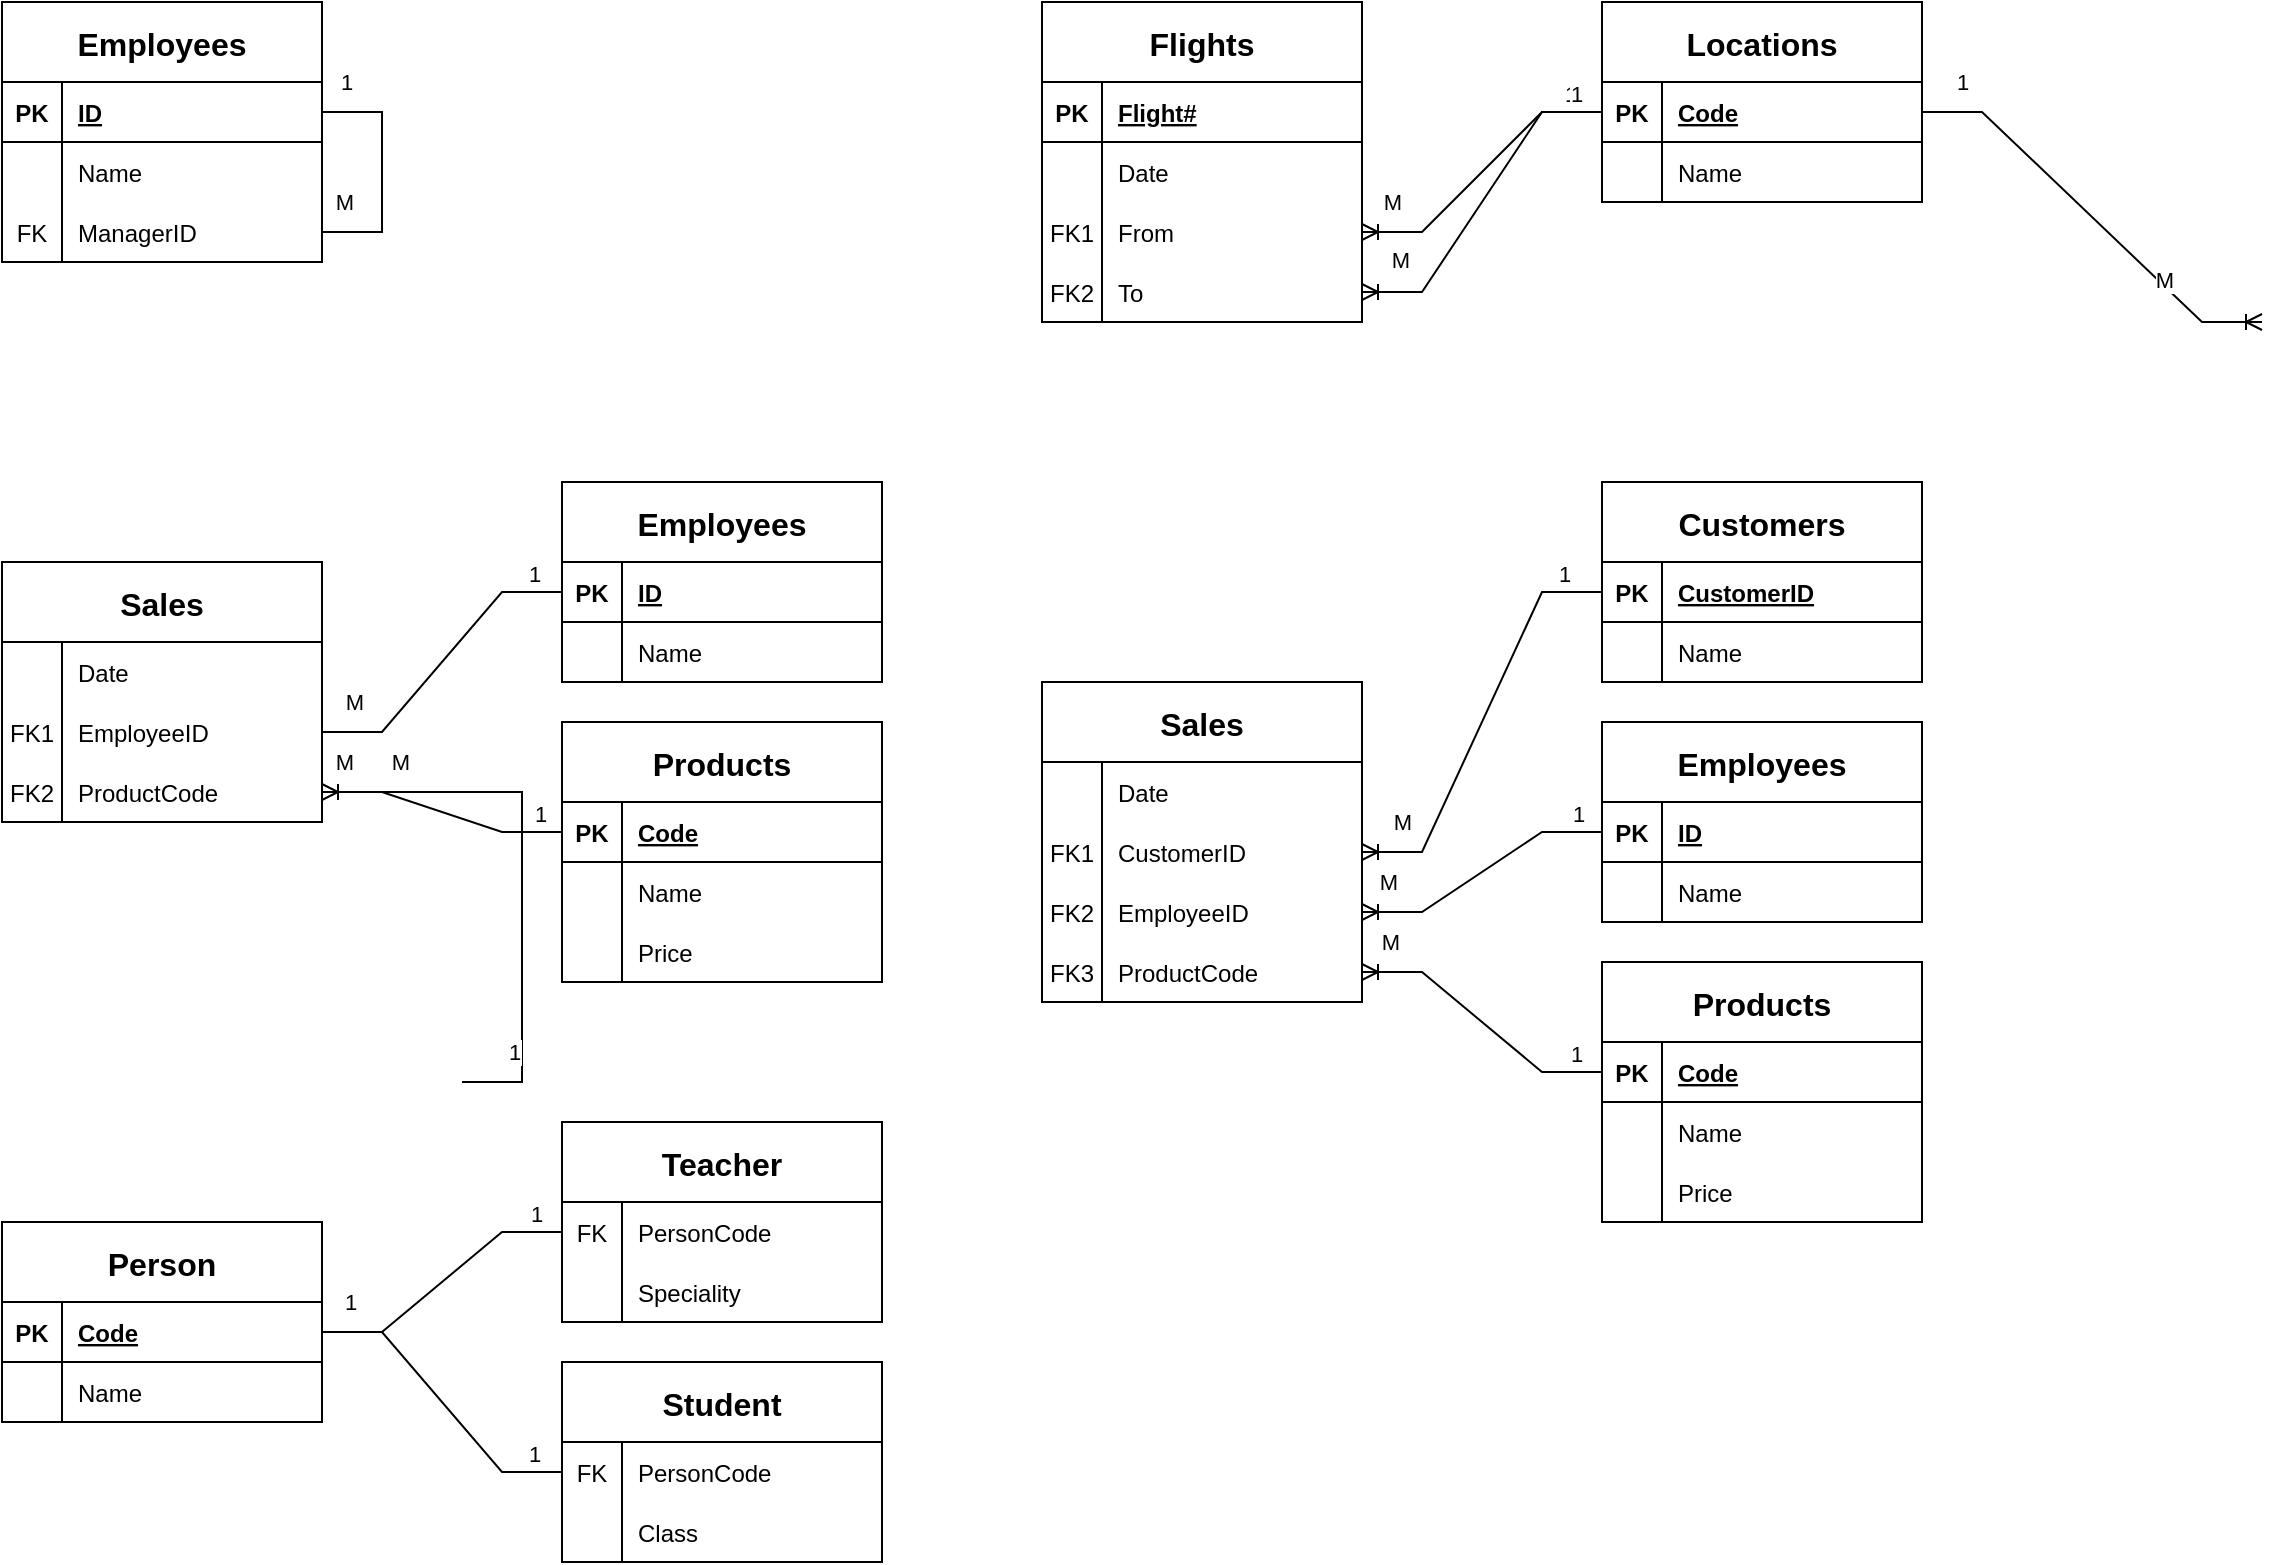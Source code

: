 <mxfile version="20.6.0" type="github" pages="3">
  <diagram id="R2lEEEUBdFMjLlhIrx00" name="Page-1">
    <mxGraphModel dx="701" dy="427" grid="1" gridSize="10" guides="1" tooltips="1" connect="1" arrows="1" fold="1" page="1" pageScale="1" pageWidth="1100" pageHeight="850" math="0" shadow="0" extFonts="Permanent Marker^https://fonts.googleapis.com/css?family=Permanent+Marker">
      <root>
        <mxCell id="0" />
        <mxCell id="1" parent="0" />
        <mxCell id="C-vyLk0tnHw3VtMMgP7b-23" value="Employees" style="shape=table;startSize=40;container=1;collapsible=1;childLayout=tableLayout;fixedRows=1;rowLines=0;fontStyle=1;align=center;resizeLast=1;fontSize=16;" parent="1" vertex="1">
          <mxGeometry x="40" y="40" width="160" height="130" as="geometry" />
        </mxCell>
        <mxCell id="C-vyLk0tnHw3VtMMgP7b-24" value="" style="shape=partialRectangle;collapsible=0;dropTarget=0;pointerEvents=0;fillColor=none;points=[[0,0.5],[1,0.5]];portConstraint=eastwest;top=0;left=0;right=0;bottom=1;" parent="C-vyLk0tnHw3VtMMgP7b-23" vertex="1">
          <mxGeometry y="40" width="160" height="30" as="geometry" />
        </mxCell>
        <mxCell id="C-vyLk0tnHw3VtMMgP7b-25" value="PK" style="shape=partialRectangle;overflow=hidden;connectable=0;fillColor=none;top=0;left=0;bottom=0;right=0;fontStyle=1;" parent="C-vyLk0tnHw3VtMMgP7b-24" vertex="1">
          <mxGeometry width="30" height="30" as="geometry">
            <mxRectangle width="30" height="30" as="alternateBounds" />
          </mxGeometry>
        </mxCell>
        <mxCell id="C-vyLk0tnHw3VtMMgP7b-26" value="ID" style="shape=partialRectangle;overflow=hidden;connectable=0;fillColor=none;top=0;left=0;bottom=0;right=0;align=left;spacingLeft=6;fontStyle=5;" parent="C-vyLk0tnHw3VtMMgP7b-24" vertex="1">
          <mxGeometry x="30" width="130" height="30" as="geometry">
            <mxRectangle width="130" height="30" as="alternateBounds" />
          </mxGeometry>
        </mxCell>
        <mxCell id="C-vyLk0tnHw3VtMMgP7b-27" value="" style="shape=partialRectangle;collapsible=0;dropTarget=0;pointerEvents=0;fillColor=none;points=[[0,0.5],[1,0.5]];portConstraint=eastwest;top=0;left=0;right=0;bottom=0;" parent="C-vyLk0tnHw3VtMMgP7b-23" vertex="1">
          <mxGeometry y="70" width="160" height="30" as="geometry" />
        </mxCell>
        <mxCell id="C-vyLk0tnHw3VtMMgP7b-28" value="" style="shape=partialRectangle;overflow=hidden;connectable=0;fillColor=none;top=0;left=0;bottom=0;right=0;" parent="C-vyLk0tnHw3VtMMgP7b-27" vertex="1">
          <mxGeometry width="30" height="30" as="geometry">
            <mxRectangle width="30" height="30" as="alternateBounds" />
          </mxGeometry>
        </mxCell>
        <mxCell id="C-vyLk0tnHw3VtMMgP7b-29" value="Name" style="shape=partialRectangle;overflow=hidden;connectable=0;fillColor=none;top=0;left=0;bottom=0;right=0;align=left;spacingLeft=6;" parent="C-vyLk0tnHw3VtMMgP7b-27" vertex="1">
          <mxGeometry x="30" width="130" height="30" as="geometry">
            <mxRectangle width="130" height="30" as="alternateBounds" />
          </mxGeometry>
        </mxCell>
        <mxCell id="V11mCeOOvvxg2wGsEx_k-1" style="shape=partialRectangle;collapsible=0;dropTarget=0;pointerEvents=0;fillColor=none;points=[[0,0.5],[1,0.5]];portConstraint=eastwest;top=0;left=0;right=0;bottom=0;" vertex="1" parent="C-vyLk0tnHw3VtMMgP7b-23">
          <mxGeometry y="100" width="160" height="30" as="geometry" />
        </mxCell>
        <mxCell id="V11mCeOOvvxg2wGsEx_k-2" value="FK" style="shape=partialRectangle;overflow=hidden;connectable=0;fillColor=none;top=0;left=0;bottom=0;right=0;" vertex="1" parent="V11mCeOOvvxg2wGsEx_k-1">
          <mxGeometry width="30" height="30" as="geometry">
            <mxRectangle width="30" height="30" as="alternateBounds" />
          </mxGeometry>
        </mxCell>
        <mxCell id="V11mCeOOvvxg2wGsEx_k-3" value="ManagerID" style="shape=partialRectangle;overflow=hidden;connectable=0;fillColor=none;top=0;left=0;bottom=0;right=0;align=left;spacingLeft=6;" vertex="1" parent="V11mCeOOvvxg2wGsEx_k-1">
          <mxGeometry x="30" width="130" height="30" as="geometry">
            <mxRectangle width="130" height="30" as="alternateBounds" />
          </mxGeometry>
        </mxCell>
        <mxCell id="V11mCeOOvvxg2wGsEx_k-4" value="" style="edgeStyle=entityRelationEdgeStyle;fontSize=12;html=1;endArrow=none;rounded=0;exitX=1;exitY=0.5;exitDx=0;exitDy=0;entryX=1;entryY=0.5;entryDx=0;entryDy=0;endFill=0;" edge="1" parent="C-vyLk0tnHw3VtMMgP7b-23" source="C-vyLk0tnHw3VtMMgP7b-24" target="V11mCeOOvvxg2wGsEx_k-1">
          <mxGeometry width="100" height="100" relative="1" as="geometry">
            <mxPoint x="230" y="260" as="sourcePoint" />
            <mxPoint x="330" y="160" as="targetPoint" />
          </mxGeometry>
        </mxCell>
        <mxCell id="V11mCeOOvvxg2wGsEx_k-7" value="M" style="edgeLabel;html=1;align=center;verticalAlign=middle;resizable=0;points=[];" vertex="1" connectable="0" parent="V11mCeOOvvxg2wGsEx_k-4">
          <mxGeometry x="0.628" relative="1" as="geometry">
            <mxPoint x="-12" y="-15" as="offset" />
          </mxGeometry>
        </mxCell>
        <mxCell id="V11mCeOOvvxg2wGsEx_k-8" value="1" style="edgeLabel;html=1;align=center;verticalAlign=middle;resizable=0;points=[];" vertex="1" connectable="0" parent="V11mCeOOvvxg2wGsEx_k-4">
          <mxGeometry x="-0.811" y="3" relative="1" as="geometry">
            <mxPoint y="-12" as="offset" />
          </mxGeometry>
        </mxCell>
        <mxCell id="V11mCeOOvvxg2wGsEx_k-11" value="Flights" style="shape=table;startSize=40;container=1;collapsible=1;childLayout=tableLayout;fixedRows=1;rowLines=0;fontStyle=1;align=center;resizeLast=1;fontSize=16;" vertex="1" parent="1">
          <mxGeometry x="560" y="40" width="160" height="160" as="geometry" />
        </mxCell>
        <mxCell id="V11mCeOOvvxg2wGsEx_k-12" value="" style="shape=partialRectangle;collapsible=0;dropTarget=0;pointerEvents=0;fillColor=none;points=[[0,0.5],[1,0.5]];portConstraint=eastwest;top=0;left=0;right=0;bottom=1;" vertex="1" parent="V11mCeOOvvxg2wGsEx_k-11">
          <mxGeometry y="40" width="160" height="30" as="geometry" />
        </mxCell>
        <mxCell id="V11mCeOOvvxg2wGsEx_k-13" value="PK" style="shape=partialRectangle;overflow=hidden;connectable=0;fillColor=none;top=0;left=0;bottom=0;right=0;fontStyle=1;" vertex="1" parent="V11mCeOOvvxg2wGsEx_k-12">
          <mxGeometry width="30" height="30" as="geometry">
            <mxRectangle width="30" height="30" as="alternateBounds" />
          </mxGeometry>
        </mxCell>
        <mxCell id="V11mCeOOvvxg2wGsEx_k-14" value="Flight#" style="shape=partialRectangle;overflow=hidden;connectable=0;fillColor=none;top=0;left=0;bottom=0;right=0;align=left;spacingLeft=6;fontStyle=5;" vertex="1" parent="V11mCeOOvvxg2wGsEx_k-12">
          <mxGeometry x="30" width="130" height="30" as="geometry">
            <mxRectangle width="130" height="30" as="alternateBounds" />
          </mxGeometry>
        </mxCell>
        <mxCell id="V11mCeOOvvxg2wGsEx_k-15" value="" style="shape=partialRectangle;collapsible=0;dropTarget=0;pointerEvents=0;fillColor=none;points=[[0,0.5],[1,0.5]];portConstraint=eastwest;top=0;left=0;right=0;bottom=0;" vertex="1" parent="V11mCeOOvvxg2wGsEx_k-11">
          <mxGeometry y="70" width="160" height="30" as="geometry" />
        </mxCell>
        <mxCell id="V11mCeOOvvxg2wGsEx_k-16" value="" style="shape=partialRectangle;overflow=hidden;connectable=0;fillColor=none;top=0;left=0;bottom=0;right=0;" vertex="1" parent="V11mCeOOvvxg2wGsEx_k-15">
          <mxGeometry width="30" height="30" as="geometry">
            <mxRectangle width="30" height="30" as="alternateBounds" />
          </mxGeometry>
        </mxCell>
        <mxCell id="V11mCeOOvvxg2wGsEx_k-17" value="Date" style="shape=partialRectangle;overflow=hidden;connectable=0;fillColor=none;top=0;left=0;bottom=0;right=0;align=left;spacingLeft=6;" vertex="1" parent="V11mCeOOvvxg2wGsEx_k-15">
          <mxGeometry x="30" width="130" height="30" as="geometry">
            <mxRectangle width="130" height="30" as="alternateBounds" />
          </mxGeometry>
        </mxCell>
        <mxCell id="V11mCeOOvvxg2wGsEx_k-18" style="shape=partialRectangle;collapsible=0;dropTarget=0;pointerEvents=0;fillColor=none;points=[[0,0.5],[1,0.5]];portConstraint=eastwest;top=0;left=0;right=0;bottom=0;" vertex="1" parent="V11mCeOOvvxg2wGsEx_k-11">
          <mxGeometry y="100" width="160" height="30" as="geometry" />
        </mxCell>
        <mxCell id="V11mCeOOvvxg2wGsEx_k-19" value="FK1" style="shape=partialRectangle;overflow=hidden;connectable=0;fillColor=none;top=0;left=0;bottom=0;right=0;" vertex="1" parent="V11mCeOOvvxg2wGsEx_k-18">
          <mxGeometry width="30" height="30" as="geometry">
            <mxRectangle width="30" height="30" as="alternateBounds" />
          </mxGeometry>
        </mxCell>
        <mxCell id="V11mCeOOvvxg2wGsEx_k-20" value="From" style="shape=partialRectangle;overflow=hidden;connectable=0;fillColor=none;top=0;left=0;bottom=0;right=0;align=left;spacingLeft=6;" vertex="1" parent="V11mCeOOvvxg2wGsEx_k-18">
          <mxGeometry x="30" width="130" height="30" as="geometry">
            <mxRectangle width="130" height="30" as="alternateBounds" />
          </mxGeometry>
        </mxCell>
        <mxCell id="V11mCeOOvvxg2wGsEx_k-40" style="shape=partialRectangle;collapsible=0;dropTarget=0;pointerEvents=0;fillColor=none;points=[[0,0.5],[1,0.5]];portConstraint=eastwest;top=0;left=0;right=0;bottom=0;" vertex="1" parent="V11mCeOOvvxg2wGsEx_k-11">
          <mxGeometry y="130" width="160" height="30" as="geometry" />
        </mxCell>
        <mxCell id="V11mCeOOvvxg2wGsEx_k-41" value="FK2" style="shape=partialRectangle;overflow=hidden;connectable=0;fillColor=none;top=0;left=0;bottom=0;right=0;" vertex="1" parent="V11mCeOOvvxg2wGsEx_k-40">
          <mxGeometry width="30" height="30" as="geometry">
            <mxRectangle width="30" height="30" as="alternateBounds" />
          </mxGeometry>
        </mxCell>
        <mxCell id="V11mCeOOvvxg2wGsEx_k-42" value="To" style="shape=partialRectangle;overflow=hidden;connectable=0;fillColor=none;top=0;left=0;bottom=0;right=0;align=left;spacingLeft=6;" vertex="1" parent="V11mCeOOvvxg2wGsEx_k-40">
          <mxGeometry x="30" width="130" height="30" as="geometry">
            <mxRectangle width="130" height="30" as="alternateBounds" />
          </mxGeometry>
        </mxCell>
        <mxCell id="V11mCeOOvvxg2wGsEx_k-24" value="Locations" style="shape=table;startSize=40;container=1;collapsible=1;childLayout=tableLayout;fixedRows=1;rowLines=0;fontStyle=1;align=center;resizeLast=1;fontSize=16;" vertex="1" parent="1">
          <mxGeometry x="840" y="40" width="160" height="100" as="geometry" />
        </mxCell>
        <mxCell id="V11mCeOOvvxg2wGsEx_k-25" value="" style="shape=partialRectangle;collapsible=0;dropTarget=0;pointerEvents=0;fillColor=none;points=[[0,0.5],[1,0.5]];portConstraint=eastwest;top=0;left=0;right=0;bottom=1;" vertex="1" parent="V11mCeOOvvxg2wGsEx_k-24">
          <mxGeometry y="40" width="160" height="30" as="geometry" />
        </mxCell>
        <mxCell id="V11mCeOOvvxg2wGsEx_k-26" value="PK" style="shape=partialRectangle;overflow=hidden;connectable=0;fillColor=none;top=0;left=0;bottom=0;right=0;fontStyle=1;" vertex="1" parent="V11mCeOOvvxg2wGsEx_k-25">
          <mxGeometry width="30" height="30" as="geometry">
            <mxRectangle width="30" height="30" as="alternateBounds" />
          </mxGeometry>
        </mxCell>
        <mxCell id="V11mCeOOvvxg2wGsEx_k-27" value="Code" style="shape=partialRectangle;overflow=hidden;connectable=0;fillColor=none;top=0;left=0;bottom=0;right=0;align=left;spacingLeft=6;fontStyle=5;" vertex="1" parent="V11mCeOOvvxg2wGsEx_k-25">
          <mxGeometry x="30" width="130" height="30" as="geometry">
            <mxRectangle width="130" height="30" as="alternateBounds" />
          </mxGeometry>
        </mxCell>
        <mxCell id="V11mCeOOvvxg2wGsEx_k-28" value="" style="shape=partialRectangle;collapsible=0;dropTarget=0;pointerEvents=0;fillColor=none;points=[[0,0.5],[1,0.5]];portConstraint=eastwest;top=0;left=0;right=0;bottom=0;" vertex="1" parent="V11mCeOOvvxg2wGsEx_k-24">
          <mxGeometry y="70" width="160" height="30" as="geometry" />
        </mxCell>
        <mxCell id="V11mCeOOvvxg2wGsEx_k-29" value="" style="shape=partialRectangle;overflow=hidden;connectable=0;fillColor=none;top=0;left=0;bottom=0;right=0;" vertex="1" parent="V11mCeOOvvxg2wGsEx_k-28">
          <mxGeometry width="30" height="30" as="geometry">
            <mxRectangle width="30" height="30" as="alternateBounds" />
          </mxGeometry>
        </mxCell>
        <mxCell id="V11mCeOOvvxg2wGsEx_k-30" value="Name" style="shape=partialRectangle;overflow=hidden;connectable=0;fillColor=none;top=0;left=0;bottom=0;right=0;align=left;spacingLeft=6;" vertex="1" parent="V11mCeOOvvxg2wGsEx_k-28">
          <mxGeometry x="30" width="130" height="30" as="geometry">
            <mxRectangle width="130" height="30" as="alternateBounds" />
          </mxGeometry>
        </mxCell>
        <mxCell id="V11mCeOOvvxg2wGsEx_k-34" value="" style="edgeStyle=entityRelationEdgeStyle;fontSize=12;html=1;endArrow=ERoneToMany;rounded=0;exitX=1;exitY=0.5;exitDx=0;exitDy=0;entryX=1;entryY=0.5;entryDx=0;entryDy=0;" edge="1" parent="V11mCeOOvvxg2wGsEx_k-24" source="V11mCeOOvvxg2wGsEx_k-25" target="V11mCeOOvvxg2wGsEx_k-31">
          <mxGeometry width="100" height="100" relative="1" as="geometry">
            <mxPoint x="230" y="260" as="sourcePoint" />
            <mxPoint x="330" y="160" as="targetPoint" />
          </mxGeometry>
        </mxCell>
        <mxCell id="V11mCeOOvvxg2wGsEx_k-35" value="M" style="edgeLabel;html=1;align=center;verticalAlign=middle;resizable=0;points=[];" vertex="1" connectable="0" parent="V11mCeOOvvxg2wGsEx_k-34">
          <mxGeometry x="0.628" relative="1" as="geometry">
            <mxPoint x="-12" y="-15" as="offset" />
          </mxGeometry>
        </mxCell>
        <mxCell id="V11mCeOOvvxg2wGsEx_k-36" value="1" style="edgeLabel;html=1;align=center;verticalAlign=middle;resizable=0;points=[];" vertex="1" connectable="0" parent="V11mCeOOvvxg2wGsEx_k-34">
          <mxGeometry x="-0.811" y="3" relative="1" as="geometry">
            <mxPoint y="-12" as="offset" />
          </mxGeometry>
        </mxCell>
        <mxCell id="V11mCeOOvvxg2wGsEx_k-37" value="" style="edgeStyle=entityRelationEdgeStyle;fontSize=12;html=1;endArrow=ERoneToMany;rounded=0;exitX=0;exitY=0.5;exitDx=0;exitDy=0;entryX=1;entryY=0.5;entryDx=0;entryDy=0;" edge="1" parent="1" source="V11mCeOOvvxg2wGsEx_k-25" target="V11mCeOOvvxg2wGsEx_k-40">
          <mxGeometry width="100" height="100" relative="1" as="geometry">
            <mxPoint x="810" y="140" as="sourcePoint" />
            <mxPoint x="790" y="240" as="targetPoint" />
          </mxGeometry>
        </mxCell>
        <mxCell id="V11mCeOOvvxg2wGsEx_k-38" value="M" style="edgeLabel;html=1;align=center;verticalAlign=middle;resizable=0;points=[];" vertex="1" connectable="0" parent="V11mCeOOvvxg2wGsEx_k-37">
          <mxGeometry x="0.628" relative="1" as="geometry">
            <mxPoint x="-12" y="-15" as="offset" />
          </mxGeometry>
        </mxCell>
        <mxCell id="V11mCeOOvvxg2wGsEx_k-39" value="1" style="edgeLabel;html=1;align=center;verticalAlign=middle;resizable=0;points=[];" vertex="1" connectable="0" parent="V11mCeOOvvxg2wGsEx_k-37">
          <mxGeometry x="-0.811" y="3" relative="1" as="geometry">
            <mxPoint y="-12" as="offset" />
          </mxGeometry>
        </mxCell>
        <mxCell id="V11mCeOOvvxg2wGsEx_k-21" value="" style="edgeStyle=entityRelationEdgeStyle;fontSize=12;html=1;endArrow=ERoneToMany;rounded=0;exitX=0;exitY=0.5;exitDx=0;exitDy=0;entryX=1;entryY=0.5;entryDx=0;entryDy=0;" edge="1" parent="1" source="V11mCeOOvvxg2wGsEx_k-25" target="V11mCeOOvvxg2wGsEx_k-18">
          <mxGeometry width="100" height="100" relative="1" as="geometry">
            <mxPoint x="790" y="300" as="sourcePoint" />
            <mxPoint x="890" y="200" as="targetPoint" />
          </mxGeometry>
        </mxCell>
        <mxCell id="V11mCeOOvvxg2wGsEx_k-22" value="M" style="edgeLabel;html=1;align=center;verticalAlign=middle;resizable=0;points=[];" vertex="1" connectable="0" parent="V11mCeOOvvxg2wGsEx_k-21">
          <mxGeometry x="0.628" relative="1" as="geometry">
            <mxPoint x="-12" y="-15" as="offset" />
          </mxGeometry>
        </mxCell>
        <mxCell id="V11mCeOOvvxg2wGsEx_k-23" value="1" style="edgeLabel;html=1;align=center;verticalAlign=middle;resizable=0;points=[];" vertex="1" connectable="0" parent="V11mCeOOvvxg2wGsEx_k-21">
          <mxGeometry x="-0.811" y="3" relative="1" as="geometry">
            <mxPoint y="-12" as="offset" />
          </mxGeometry>
        </mxCell>
        <mxCell id="V11mCeOOvvxg2wGsEx_k-45" value="Sales" style="shape=table;startSize=40;container=1;collapsible=1;childLayout=tableLayout;fixedRows=1;rowLines=0;fontStyle=1;align=center;resizeLast=1;fontSize=16;" vertex="1" parent="1">
          <mxGeometry x="40" y="320" width="160" height="130" as="geometry" />
        </mxCell>
        <mxCell id="V11mCeOOvvxg2wGsEx_k-49" value="" style="shape=partialRectangle;collapsible=0;dropTarget=0;pointerEvents=0;fillColor=none;points=[[0,0.5],[1,0.5]];portConstraint=eastwest;top=0;left=0;right=0;bottom=0;" vertex="1" parent="V11mCeOOvvxg2wGsEx_k-45">
          <mxGeometry y="40" width="160" height="30" as="geometry" />
        </mxCell>
        <mxCell id="V11mCeOOvvxg2wGsEx_k-50" value="" style="shape=partialRectangle;overflow=hidden;connectable=0;fillColor=none;top=0;left=0;bottom=0;right=0;" vertex="1" parent="V11mCeOOvvxg2wGsEx_k-49">
          <mxGeometry width="30" height="30" as="geometry">
            <mxRectangle width="30" height="30" as="alternateBounds" />
          </mxGeometry>
        </mxCell>
        <mxCell id="V11mCeOOvvxg2wGsEx_k-51" value="Date" style="shape=partialRectangle;overflow=hidden;connectable=0;fillColor=none;top=0;left=0;bottom=0;right=0;align=left;spacingLeft=6;" vertex="1" parent="V11mCeOOvvxg2wGsEx_k-49">
          <mxGeometry x="30" width="130" height="30" as="geometry">
            <mxRectangle width="130" height="30" as="alternateBounds" />
          </mxGeometry>
        </mxCell>
        <mxCell id="V11mCeOOvvxg2wGsEx_k-84" style="shape=partialRectangle;collapsible=0;dropTarget=0;pointerEvents=0;fillColor=none;points=[[0,0.5],[1,0.5]];portConstraint=eastwest;top=0;left=0;right=0;bottom=0;" vertex="1" parent="V11mCeOOvvxg2wGsEx_k-45">
          <mxGeometry y="70" width="160" height="30" as="geometry" />
        </mxCell>
        <mxCell id="V11mCeOOvvxg2wGsEx_k-85" value="FK1" style="shape=partialRectangle;overflow=hidden;connectable=0;fillColor=none;top=0;left=0;bottom=0;right=0;" vertex="1" parent="V11mCeOOvvxg2wGsEx_k-84">
          <mxGeometry width="30" height="30" as="geometry">
            <mxRectangle width="30" height="30" as="alternateBounds" />
          </mxGeometry>
        </mxCell>
        <mxCell id="V11mCeOOvvxg2wGsEx_k-86" value="EmployeeID" style="shape=partialRectangle;overflow=hidden;connectable=0;fillColor=none;top=0;left=0;bottom=0;right=0;align=left;spacingLeft=6;" vertex="1" parent="V11mCeOOvvxg2wGsEx_k-84">
          <mxGeometry x="30" width="130" height="30" as="geometry">
            <mxRectangle width="130" height="30" as="alternateBounds" />
          </mxGeometry>
        </mxCell>
        <mxCell id="V11mCeOOvvxg2wGsEx_k-52" style="shape=partialRectangle;collapsible=0;dropTarget=0;pointerEvents=0;fillColor=none;points=[[0,0.5],[1,0.5]];portConstraint=eastwest;top=0;left=0;right=0;bottom=0;" vertex="1" parent="V11mCeOOvvxg2wGsEx_k-45">
          <mxGeometry y="100" width="160" height="30" as="geometry" />
        </mxCell>
        <mxCell id="V11mCeOOvvxg2wGsEx_k-53" value="FK2" style="shape=partialRectangle;overflow=hidden;connectable=0;fillColor=none;top=0;left=0;bottom=0;right=0;" vertex="1" parent="V11mCeOOvvxg2wGsEx_k-52">
          <mxGeometry width="30" height="30" as="geometry">
            <mxRectangle width="30" height="30" as="alternateBounds" />
          </mxGeometry>
        </mxCell>
        <mxCell id="V11mCeOOvvxg2wGsEx_k-54" value="ProductCode" style="shape=partialRectangle;overflow=hidden;connectable=0;fillColor=none;top=0;left=0;bottom=0;right=0;align=left;spacingLeft=6;" vertex="1" parent="V11mCeOOvvxg2wGsEx_k-52">
          <mxGeometry x="30" width="130" height="30" as="geometry">
            <mxRectangle width="130" height="30" as="alternateBounds" />
          </mxGeometry>
        </mxCell>
        <mxCell id="V11mCeOOvvxg2wGsEx_k-55" value="" style="edgeStyle=entityRelationEdgeStyle;fontSize=12;html=1;endArrow=ERoneToMany;rounded=0;exitX=1;exitY=0.5;exitDx=0;exitDy=0;entryX=1;entryY=0.5;entryDx=0;entryDy=0;" edge="1" parent="V11mCeOOvvxg2wGsEx_k-45" source="V11mCeOOvvxg2wGsEx_k-46" target="V11mCeOOvvxg2wGsEx_k-52">
          <mxGeometry width="100" height="100" relative="1" as="geometry">
            <mxPoint x="230" y="260" as="sourcePoint" />
            <mxPoint x="330" y="160" as="targetPoint" />
          </mxGeometry>
        </mxCell>
        <mxCell id="V11mCeOOvvxg2wGsEx_k-56" value="M" style="edgeLabel;html=1;align=center;verticalAlign=middle;resizable=0;points=[];" vertex="1" connectable="0" parent="V11mCeOOvvxg2wGsEx_k-55">
          <mxGeometry x="0.628" relative="1" as="geometry">
            <mxPoint x="-12" y="-15" as="offset" />
          </mxGeometry>
        </mxCell>
        <mxCell id="V11mCeOOvvxg2wGsEx_k-57" value="1" style="edgeLabel;html=1;align=center;verticalAlign=middle;resizable=0;points=[];" vertex="1" connectable="0" parent="V11mCeOOvvxg2wGsEx_k-55">
          <mxGeometry x="-0.811" y="3" relative="1" as="geometry">
            <mxPoint y="-12" as="offset" />
          </mxGeometry>
        </mxCell>
        <mxCell id="V11mCeOOvvxg2wGsEx_k-58" value="Employees" style="shape=table;startSize=40;container=1;collapsible=1;childLayout=tableLayout;fixedRows=1;rowLines=0;fontStyle=1;align=center;resizeLast=1;fontSize=16;" vertex="1" parent="1">
          <mxGeometry x="320" y="280" width="160" height="100" as="geometry" />
        </mxCell>
        <mxCell id="V11mCeOOvvxg2wGsEx_k-59" value="" style="shape=partialRectangle;collapsible=0;dropTarget=0;pointerEvents=0;fillColor=none;points=[[0,0.5],[1,0.5]];portConstraint=eastwest;top=0;left=0;right=0;bottom=1;" vertex="1" parent="V11mCeOOvvxg2wGsEx_k-58">
          <mxGeometry y="40" width="160" height="30" as="geometry" />
        </mxCell>
        <mxCell id="V11mCeOOvvxg2wGsEx_k-60" value="PK" style="shape=partialRectangle;overflow=hidden;connectable=0;fillColor=none;top=0;left=0;bottom=0;right=0;fontStyle=1;" vertex="1" parent="V11mCeOOvvxg2wGsEx_k-59">
          <mxGeometry width="30" height="30" as="geometry">
            <mxRectangle width="30" height="30" as="alternateBounds" />
          </mxGeometry>
        </mxCell>
        <mxCell id="V11mCeOOvvxg2wGsEx_k-61" value="ID" style="shape=partialRectangle;overflow=hidden;connectable=0;fillColor=none;top=0;left=0;bottom=0;right=0;align=left;spacingLeft=6;fontStyle=5;" vertex="1" parent="V11mCeOOvvxg2wGsEx_k-59">
          <mxGeometry x="30" width="130" height="30" as="geometry">
            <mxRectangle width="130" height="30" as="alternateBounds" />
          </mxGeometry>
        </mxCell>
        <mxCell id="V11mCeOOvvxg2wGsEx_k-62" value="" style="shape=partialRectangle;collapsible=0;dropTarget=0;pointerEvents=0;fillColor=none;points=[[0,0.5],[1,0.5]];portConstraint=eastwest;top=0;left=0;right=0;bottom=0;" vertex="1" parent="V11mCeOOvvxg2wGsEx_k-58">
          <mxGeometry y="70" width="160" height="30" as="geometry" />
        </mxCell>
        <mxCell id="V11mCeOOvvxg2wGsEx_k-63" value="" style="shape=partialRectangle;overflow=hidden;connectable=0;fillColor=none;top=0;left=0;bottom=0;right=0;" vertex="1" parent="V11mCeOOvvxg2wGsEx_k-62">
          <mxGeometry width="30" height="30" as="geometry">
            <mxRectangle width="30" height="30" as="alternateBounds" />
          </mxGeometry>
        </mxCell>
        <mxCell id="V11mCeOOvvxg2wGsEx_k-64" value="Name" style="shape=partialRectangle;overflow=hidden;connectable=0;fillColor=none;top=0;left=0;bottom=0;right=0;align=left;spacingLeft=6;" vertex="1" parent="V11mCeOOvvxg2wGsEx_k-62">
          <mxGeometry x="30" width="130" height="30" as="geometry">
            <mxRectangle width="130" height="30" as="alternateBounds" />
          </mxGeometry>
        </mxCell>
        <mxCell id="V11mCeOOvvxg2wGsEx_k-71" value="Products" style="shape=table;startSize=40;container=1;collapsible=1;childLayout=tableLayout;fixedRows=1;rowLines=0;fontStyle=1;align=center;resizeLast=1;fontSize=16;" vertex="1" parent="1">
          <mxGeometry x="320" y="400" width="160" height="130" as="geometry" />
        </mxCell>
        <mxCell id="V11mCeOOvvxg2wGsEx_k-72" value="" style="shape=partialRectangle;collapsible=0;dropTarget=0;pointerEvents=0;fillColor=none;points=[[0,0.5],[1,0.5]];portConstraint=eastwest;top=0;left=0;right=0;bottom=1;" vertex="1" parent="V11mCeOOvvxg2wGsEx_k-71">
          <mxGeometry y="40" width="160" height="30" as="geometry" />
        </mxCell>
        <mxCell id="V11mCeOOvvxg2wGsEx_k-73" value="PK" style="shape=partialRectangle;overflow=hidden;connectable=0;fillColor=none;top=0;left=0;bottom=0;right=0;fontStyle=1;" vertex="1" parent="V11mCeOOvvxg2wGsEx_k-72">
          <mxGeometry width="30" height="30" as="geometry">
            <mxRectangle width="30" height="30" as="alternateBounds" />
          </mxGeometry>
        </mxCell>
        <mxCell id="V11mCeOOvvxg2wGsEx_k-74" value="Code" style="shape=partialRectangle;overflow=hidden;connectable=0;fillColor=none;top=0;left=0;bottom=0;right=0;align=left;spacingLeft=6;fontStyle=5;" vertex="1" parent="V11mCeOOvvxg2wGsEx_k-72">
          <mxGeometry x="30" width="130" height="30" as="geometry">
            <mxRectangle width="130" height="30" as="alternateBounds" />
          </mxGeometry>
        </mxCell>
        <mxCell id="V11mCeOOvvxg2wGsEx_k-75" value="" style="shape=partialRectangle;collapsible=0;dropTarget=0;pointerEvents=0;fillColor=none;points=[[0,0.5],[1,0.5]];portConstraint=eastwest;top=0;left=0;right=0;bottom=0;" vertex="1" parent="V11mCeOOvvxg2wGsEx_k-71">
          <mxGeometry y="70" width="160" height="30" as="geometry" />
        </mxCell>
        <mxCell id="V11mCeOOvvxg2wGsEx_k-76" value="" style="shape=partialRectangle;overflow=hidden;connectable=0;fillColor=none;top=0;left=0;bottom=0;right=0;" vertex="1" parent="V11mCeOOvvxg2wGsEx_k-75">
          <mxGeometry width="30" height="30" as="geometry">
            <mxRectangle width="30" height="30" as="alternateBounds" />
          </mxGeometry>
        </mxCell>
        <mxCell id="V11mCeOOvvxg2wGsEx_k-77" value="Name" style="shape=partialRectangle;overflow=hidden;connectable=0;fillColor=none;top=0;left=0;bottom=0;right=0;align=left;spacingLeft=6;" vertex="1" parent="V11mCeOOvvxg2wGsEx_k-75">
          <mxGeometry x="30" width="130" height="30" as="geometry">
            <mxRectangle width="130" height="30" as="alternateBounds" />
          </mxGeometry>
        </mxCell>
        <mxCell id="V11mCeOOvvxg2wGsEx_k-78" style="shape=partialRectangle;collapsible=0;dropTarget=0;pointerEvents=0;fillColor=none;points=[[0,0.5],[1,0.5]];portConstraint=eastwest;top=0;left=0;right=0;bottom=0;" vertex="1" parent="V11mCeOOvvxg2wGsEx_k-71">
          <mxGeometry y="100" width="160" height="30" as="geometry" />
        </mxCell>
        <mxCell id="V11mCeOOvvxg2wGsEx_k-79" value="" style="shape=partialRectangle;overflow=hidden;connectable=0;fillColor=none;top=0;left=0;bottom=0;right=0;" vertex="1" parent="V11mCeOOvvxg2wGsEx_k-78">
          <mxGeometry width="30" height="30" as="geometry">
            <mxRectangle width="30" height="30" as="alternateBounds" />
          </mxGeometry>
        </mxCell>
        <mxCell id="V11mCeOOvvxg2wGsEx_k-80" value="Price" style="shape=partialRectangle;overflow=hidden;connectable=0;fillColor=none;top=0;left=0;bottom=0;right=0;align=left;spacingLeft=6;" vertex="1" parent="V11mCeOOvvxg2wGsEx_k-78">
          <mxGeometry x="30" width="130" height="30" as="geometry">
            <mxRectangle width="130" height="30" as="alternateBounds" />
          </mxGeometry>
        </mxCell>
        <mxCell id="V11mCeOOvvxg2wGsEx_k-68" value="" style="edgeStyle=entityRelationEdgeStyle;fontSize=12;html=1;endArrow=none;rounded=0;exitX=0;exitY=0.5;exitDx=0;exitDy=0;entryX=1;entryY=0.5;entryDx=0;entryDy=0;endFill=0;" edge="1" parent="1" source="V11mCeOOvvxg2wGsEx_k-59" target="V11mCeOOvvxg2wGsEx_k-84">
          <mxGeometry width="100" height="100" relative="1" as="geometry">
            <mxPoint x="550" y="540" as="sourcePoint" />
            <mxPoint x="650" y="440" as="targetPoint" />
          </mxGeometry>
        </mxCell>
        <mxCell id="V11mCeOOvvxg2wGsEx_k-69" value="M" style="edgeLabel;html=1;align=center;verticalAlign=middle;resizable=0;points=[];" vertex="1" connectable="0" parent="V11mCeOOvvxg2wGsEx_k-68">
          <mxGeometry x="0.628" relative="1" as="geometry">
            <mxPoint x="-12" y="-15" as="offset" />
          </mxGeometry>
        </mxCell>
        <mxCell id="V11mCeOOvvxg2wGsEx_k-70" value="1" style="edgeLabel;html=1;align=center;verticalAlign=middle;resizable=0;points=[];" vertex="1" connectable="0" parent="V11mCeOOvvxg2wGsEx_k-68">
          <mxGeometry x="-0.811" y="3" relative="1" as="geometry">
            <mxPoint y="-12" as="offset" />
          </mxGeometry>
        </mxCell>
        <mxCell id="V11mCeOOvvxg2wGsEx_k-81" value="" style="edgeStyle=entityRelationEdgeStyle;fontSize=12;html=1;endArrow=none;rounded=0;exitX=0;exitY=0.5;exitDx=0;exitDy=0;entryX=1;entryY=0.5;entryDx=0;entryDy=0;endFill=0;" edge="1" parent="1" source="V11mCeOOvvxg2wGsEx_k-72" target="V11mCeOOvvxg2wGsEx_k-52">
          <mxGeometry width="100" height="100" relative="1" as="geometry">
            <mxPoint x="550" y="660" as="sourcePoint" />
            <mxPoint x="650" y="560" as="targetPoint" />
          </mxGeometry>
        </mxCell>
        <mxCell id="V11mCeOOvvxg2wGsEx_k-82" value="M" style="edgeLabel;html=1;align=center;verticalAlign=middle;resizable=0;points=[];" vertex="1" connectable="0" parent="V11mCeOOvvxg2wGsEx_k-81">
          <mxGeometry x="0.628" relative="1" as="geometry">
            <mxPoint x="-12" y="-15" as="offset" />
          </mxGeometry>
        </mxCell>
        <mxCell id="V11mCeOOvvxg2wGsEx_k-83" value="1" style="edgeLabel;html=1;align=center;verticalAlign=middle;resizable=0;points=[];" vertex="1" connectable="0" parent="V11mCeOOvvxg2wGsEx_k-81">
          <mxGeometry x="-0.811" y="3" relative="1" as="geometry">
            <mxPoint y="-12" as="offset" />
          </mxGeometry>
        </mxCell>
        <mxCell id="V11mCeOOvvxg2wGsEx_k-87" value="Sales" style="shape=table;startSize=40;container=1;collapsible=1;childLayout=tableLayout;fixedRows=1;rowLines=0;fontStyle=1;align=center;resizeLast=1;fontSize=16;" vertex="1" parent="1">
          <mxGeometry x="560" y="380" width="160" height="160" as="geometry" />
        </mxCell>
        <mxCell id="V11mCeOOvvxg2wGsEx_k-88" value="" style="shape=partialRectangle;collapsible=0;dropTarget=0;pointerEvents=0;fillColor=none;points=[[0,0.5],[1,0.5]];portConstraint=eastwest;top=0;left=0;right=0;bottom=0;" vertex="1" parent="V11mCeOOvvxg2wGsEx_k-87">
          <mxGeometry y="40" width="160" height="30" as="geometry" />
        </mxCell>
        <mxCell id="V11mCeOOvvxg2wGsEx_k-89" value="" style="shape=partialRectangle;overflow=hidden;connectable=0;fillColor=none;top=0;left=0;bottom=0;right=0;" vertex="1" parent="V11mCeOOvvxg2wGsEx_k-88">
          <mxGeometry width="30" height="30" as="geometry">
            <mxRectangle width="30" height="30" as="alternateBounds" />
          </mxGeometry>
        </mxCell>
        <mxCell id="V11mCeOOvvxg2wGsEx_k-90" value="Date" style="shape=partialRectangle;overflow=hidden;connectable=0;fillColor=none;top=0;left=0;bottom=0;right=0;align=left;spacingLeft=6;" vertex="1" parent="V11mCeOOvvxg2wGsEx_k-88">
          <mxGeometry x="30" width="130" height="30" as="geometry">
            <mxRectangle width="130" height="30" as="alternateBounds" />
          </mxGeometry>
        </mxCell>
        <mxCell id="V11mCeOOvvxg2wGsEx_k-123" style="shape=partialRectangle;collapsible=0;dropTarget=0;pointerEvents=0;fillColor=none;points=[[0,0.5],[1,0.5]];portConstraint=eastwest;top=0;left=0;right=0;bottom=0;" vertex="1" parent="V11mCeOOvvxg2wGsEx_k-87">
          <mxGeometry y="70" width="160" height="30" as="geometry" />
        </mxCell>
        <mxCell id="V11mCeOOvvxg2wGsEx_k-124" value="FK1" style="shape=partialRectangle;overflow=hidden;connectable=0;fillColor=none;top=0;left=0;bottom=0;right=0;" vertex="1" parent="V11mCeOOvvxg2wGsEx_k-123">
          <mxGeometry width="30" height="30" as="geometry">
            <mxRectangle width="30" height="30" as="alternateBounds" />
          </mxGeometry>
        </mxCell>
        <mxCell id="V11mCeOOvvxg2wGsEx_k-125" value="CustomerID" style="shape=partialRectangle;overflow=hidden;connectable=0;fillColor=none;top=0;left=0;bottom=0;right=0;align=left;spacingLeft=6;" vertex="1" parent="V11mCeOOvvxg2wGsEx_k-123">
          <mxGeometry x="30" width="130" height="30" as="geometry">
            <mxRectangle width="130" height="30" as="alternateBounds" />
          </mxGeometry>
        </mxCell>
        <mxCell id="V11mCeOOvvxg2wGsEx_k-91" style="shape=partialRectangle;collapsible=0;dropTarget=0;pointerEvents=0;fillColor=none;points=[[0,0.5],[1,0.5]];portConstraint=eastwest;top=0;left=0;right=0;bottom=0;" vertex="1" parent="V11mCeOOvvxg2wGsEx_k-87">
          <mxGeometry y="100" width="160" height="30" as="geometry" />
        </mxCell>
        <mxCell id="V11mCeOOvvxg2wGsEx_k-92" value="FK2" style="shape=partialRectangle;overflow=hidden;connectable=0;fillColor=none;top=0;left=0;bottom=0;right=0;" vertex="1" parent="V11mCeOOvvxg2wGsEx_k-91">
          <mxGeometry width="30" height="30" as="geometry">
            <mxRectangle width="30" height="30" as="alternateBounds" />
          </mxGeometry>
        </mxCell>
        <mxCell id="V11mCeOOvvxg2wGsEx_k-93" value="EmployeeID" style="shape=partialRectangle;overflow=hidden;connectable=0;fillColor=none;top=0;left=0;bottom=0;right=0;align=left;spacingLeft=6;" vertex="1" parent="V11mCeOOvvxg2wGsEx_k-91">
          <mxGeometry x="30" width="130" height="30" as="geometry">
            <mxRectangle width="130" height="30" as="alternateBounds" />
          </mxGeometry>
        </mxCell>
        <mxCell id="V11mCeOOvvxg2wGsEx_k-94" style="shape=partialRectangle;collapsible=0;dropTarget=0;pointerEvents=0;fillColor=none;points=[[0,0.5],[1,0.5]];portConstraint=eastwest;top=0;left=0;right=0;bottom=0;" vertex="1" parent="V11mCeOOvvxg2wGsEx_k-87">
          <mxGeometry y="130" width="160" height="30" as="geometry" />
        </mxCell>
        <mxCell id="V11mCeOOvvxg2wGsEx_k-95" value="FK3" style="shape=partialRectangle;overflow=hidden;connectable=0;fillColor=none;top=0;left=0;bottom=0;right=0;" vertex="1" parent="V11mCeOOvvxg2wGsEx_k-94">
          <mxGeometry width="30" height="30" as="geometry">
            <mxRectangle width="30" height="30" as="alternateBounds" />
          </mxGeometry>
        </mxCell>
        <mxCell id="V11mCeOOvvxg2wGsEx_k-96" value="ProductCode" style="shape=partialRectangle;overflow=hidden;connectable=0;fillColor=none;top=0;left=0;bottom=0;right=0;align=left;spacingLeft=6;" vertex="1" parent="V11mCeOOvvxg2wGsEx_k-94">
          <mxGeometry x="30" width="130" height="30" as="geometry">
            <mxRectangle width="130" height="30" as="alternateBounds" />
          </mxGeometry>
        </mxCell>
        <mxCell id="V11mCeOOvvxg2wGsEx_k-100" value="Employees" style="shape=table;startSize=40;container=1;collapsible=1;childLayout=tableLayout;fixedRows=1;rowLines=0;fontStyle=1;align=center;resizeLast=1;fontSize=16;" vertex="1" parent="1">
          <mxGeometry x="840" y="400" width="160" height="100" as="geometry" />
        </mxCell>
        <mxCell id="V11mCeOOvvxg2wGsEx_k-101" value="" style="shape=partialRectangle;collapsible=0;dropTarget=0;pointerEvents=0;fillColor=none;points=[[0,0.5],[1,0.5]];portConstraint=eastwest;top=0;left=0;right=0;bottom=1;" vertex="1" parent="V11mCeOOvvxg2wGsEx_k-100">
          <mxGeometry y="40" width="160" height="30" as="geometry" />
        </mxCell>
        <mxCell id="V11mCeOOvvxg2wGsEx_k-102" value="PK" style="shape=partialRectangle;overflow=hidden;connectable=0;fillColor=none;top=0;left=0;bottom=0;right=0;fontStyle=1;" vertex="1" parent="V11mCeOOvvxg2wGsEx_k-101">
          <mxGeometry width="30" height="30" as="geometry">
            <mxRectangle width="30" height="30" as="alternateBounds" />
          </mxGeometry>
        </mxCell>
        <mxCell id="V11mCeOOvvxg2wGsEx_k-103" value="ID" style="shape=partialRectangle;overflow=hidden;connectable=0;fillColor=none;top=0;left=0;bottom=0;right=0;align=left;spacingLeft=6;fontStyle=5;" vertex="1" parent="V11mCeOOvvxg2wGsEx_k-101">
          <mxGeometry x="30" width="130" height="30" as="geometry">
            <mxRectangle width="130" height="30" as="alternateBounds" />
          </mxGeometry>
        </mxCell>
        <mxCell id="V11mCeOOvvxg2wGsEx_k-104" value="" style="shape=partialRectangle;collapsible=0;dropTarget=0;pointerEvents=0;fillColor=none;points=[[0,0.5],[1,0.5]];portConstraint=eastwest;top=0;left=0;right=0;bottom=0;" vertex="1" parent="V11mCeOOvvxg2wGsEx_k-100">
          <mxGeometry y="70" width="160" height="30" as="geometry" />
        </mxCell>
        <mxCell id="V11mCeOOvvxg2wGsEx_k-105" value="" style="shape=partialRectangle;overflow=hidden;connectable=0;fillColor=none;top=0;left=0;bottom=0;right=0;" vertex="1" parent="V11mCeOOvvxg2wGsEx_k-104">
          <mxGeometry width="30" height="30" as="geometry">
            <mxRectangle width="30" height="30" as="alternateBounds" />
          </mxGeometry>
        </mxCell>
        <mxCell id="V11mCeOOvvxg2wGsEx_k-106" value="Name" style="shape=partialRectangle;overflow=hidden;connectable=0;fillColor=none;top=0;left=0;bottom=0;right=0;align=left;spacingLeft=6;" vertex="1" parent="V11mCeOOvvxg2wGsEx_k-104">
          <mxGeometry x="30" width="130" height="30" as="geometry">
            <mxRectangle width="130" height="30" as="alternateBounds" />
          </mxGeometry>
        </mxCell>
        <mxCell id="V11mCeOOvvxg2wGsEx_k-107" value="Products" style="shape=table;startSize=40;container=1;collapsible=1;childLayout=tableLayout;fixedRows=1;rowLines=0;fontStyle=1;align=center;resizeLast=1;fontSize=16;" vertex="1" parent="1">
          <mxGeometry x="840" y="520" width="160" height="130" as="geometry" />
        </mxCell>
        <mxCell id="V11mCeOOvvxg2wGsEx_k-108" value="" style="shape=partialRectangle;collapsible=0;dropTarget=0;pointerEvents=0;fillColor=none;points=[[0,0.5],[1,0.5]];portConstraint=eastwest;top=0;left=0;right=0;bottom=1;" vertex="1" parent="V11mCeOOvvxg2wGsEx_k-107">
          <mxGeometry y="40" width="160" height="30" as="geometry" />
        </mxCell>
        <mxCell id="V11mCeOOvvxg2wGsEx_k-109" value="PK" style="shape=partialRectangle;overflow=hidden;connectable=0;fillColor=none;top=0;left=0;bottom=0;right=0;fontStyle=1;" vertex="1" parent="V11mCeOOvvxg2wGsEx_k-108">
          <mxGeometry width="30" height="30" as="geometry">
            <mxRectangle width="30" height="30" as="alternateBounds" />
          </mxGeometry>
        </mxCell>
        <mxCell id="V11mCeOOvvxg2wGsEx_k-110" value="Code" style="shape=partialRectangle;overflow=hidden;connectable=0;fillColor=none;top=0;left=0;bottom=0;right=0;align=left;spacingLeft=6;fontStyle=5;" vertex="1" parent="V11mCeOOvvxg2wGsEx_k-108">
          <mxGeometry x="30" width="130" height="30" as="geometry">
            <mxRectangle width="130" height="30" as="alternateBounds" />
          </mxGeometry>
        </mxCell>
        <mxCell id="V11mCeOOvvxg2wGsEx_k-111" value="" style="shape=partialRectangle;collapsible=0;dropTarget=0;pointerEvents=0;fillColor=none;points=[[0,0.5],[1,0.5]];portConstraint=eastwest;top=0;left=0;right=0;bottom=0;" vertex="1" parent="V11mCeOOvvxg2wGsEx_k-107">
          <mxGeometry y="70" width="160" height="30" as="geometry" />
        </mxCell>
        <mxCell id="V11mCeOOvvxg2wGsEx_k-112" value="" style="shape=partialRectangle;overflow=hidden;connectable=0;fillColor=none;top=0;left=0;bottom=0;right=0;" vertex="1" parent="V11mCeOOvvxg2wGsEx_k-111">
          <mxGeometry width="30" height="30" as="geometry">
            <mxRectangle width="30" height="30" as="alternateBounds" />
          </mxGeometry>
        </mxCell>
        <mxCell id="V11mCeOOvvxg2wGsEx_k-113" value="Name" style="shape=partialRectangle;overflow=hidden;connectable=0;fillColor=none;top=0;left=0;bottom=0;right=0;align=left;spacingLeft=6;" vertex="1" parent="V11mCeOOvvxg2wGsEx_k-111">
          <mxGeometry x="30" width="130" height="30" as="geometry">
            <mxRectangle width="130" height="30" as="alternateBounds" />
          </mxGeometry>
        </mxCell>
        <mxCell id="V11mCeOOvvxg2wGsEx_k-114" style="shape=partialRectangle;collapsible=0;dropTarget=0;pointerEvents=0;fillColor=none;points=[[0,0.5],[1,0.5]];portConstraint=eastwest;top=0;left=0;right=0;bottom=0;" vertex="1" parent="V11mCeOOvvxg2wGsEx_k-107">
          <mxGeometry y="100" width="160" height="30" as="geometry" />
        </mxCell>
        <mxCell id="V11mCeOOvvxg2wGsEx_k-115" value="" style="shape=partialRectangle;overflow=hidden;connectable=0;fillColor=none;top=0;left=0;bottom=0;right=0;" vertex="1" parent="V11mCeOOvvxg2wGsEx_k-114">
          <mxGeometry width="30" height="30" as="geometry">
            <mxRectangle width="30" height="30" as="alternateBounds" />
          </mxGeometry>
        </mxCell>
        <mxCell id="V11mCeOOvvxg2wGsEx_k-116" value="Price" style="shape=partialRectangle;overflow=hidden;connectable=0;fillColor=none;top=0;left=0;bottom=0;right=0;align=left;spacingLeft=6;" vertex="1" parent="V11mCeOOvvxg2wGsEx_k-114">
          <mxGeometry x="30" width="130" height="30" as="geometry">
            <mxRectangle width="130" height="30" as="alternateBounds" />
          </mxGeometry>
        </mxCell>
        <mxCell id="V11mCeOOvvxg2wGsEx_k-117" value="" style="edgeStyle=entityRelationEdgeStyle;fontSize=12;html=1;endArrow=ERoneToMany;rounded=0;exitX=0;exitY=0.5;exitDx=0;exitDy=0;entryX=1;entryY=0.5;entryDx=0;entryDy=0;" edge="1" parent="1" source="V11mCeOOvvxg2wGsEx_k-101" target="V11mCeOOvvxg2wGsEx_k-91">
          <mxGeometry width="100" height="100" relative="1" as="geometry">
            <mxPoint x="1070" y="540" as="sourcePoint" />
            <mxPoint x="1170" y="440" as="targetPoint" />
          </mxGeometry>
        </mxCell>
        <mxCell id="V11mCeOOvvxg2wGsEx_k-118" value="M" style="edgeLabel;html=1;align=center;verticalAlign=middle;resizable=0;points=[];" vertex="1" connectable="0" parent="V11mCeOOvvxg2wGsEx_k-117">
          <mxGeometry x="0.628" relative="1" as="geometry">
            <mxPoint x="-12" y="-15" as="offset" />
          </mxGeometry>
        </mxCell>
        <mxCell id="V11mCeOOvvxg2wGsEx_k-119" value="1" style="edgeLabel;html=1;align=center;verticalAlign=middle;resizable=0;points=[];" vertex="1" connectable="0" parent="V11mCeOOvvxg2wGsEx_k-117">
          <mxGeometry x="-0.811" y="3" relative="1" as="geometry">
            <mxPoint y="-12" as="offset" />
          </mxGeometry>
        </mxCell>
        <mxCell id="V11mCeOOvvxg2wGsEx_k-120" value="" style="edgeStyle=entityRelationEdgeStyle;fontSize=12;html=1;endArrow=ERoneToMany;rounded=0;exitX=0;exitY=0.5;exitDx=0;exitDy=0;entryX=1;entryY=0.5;entryDx=0;entryDy=0;" edge="1" parent="1" source="V11mCeOOvvxg2wGsEx_k-108" target="V11mCeOOvvxg2wGsEx_k-94">
          <mxGeometry width="100" height="100" relative="1" as="geometry">
            <mxPoint x="1070" y="660" as="sourcePoint" />
            <mxPoint x="1170" y="560" as="targetPoint" />
          </mxGeometry>
        </mxCell>
        <mxCell id="V11mCeOOvvxg2wGsEx_k-121" value="M" style="edgeLabel;html=1;align=center;verticalAlign=middle;resizable=0;points=[];" vertex="1" connectable="0" parent="V11mCeOOvvxg2wGsEx_k-120">
          <mxGeometry x="0.628" relative="1" as="geometry">
            <mxPoint x="-12" y="-15" as="offset" />
          </mxGeometry>
        </mxCell>
        <mxCell id="V11mCeOOvvxg2wGsEx_k-122" value="1" style="edgeLabel;html=1;align=center;verticalAlign=middle;resizable=0;points=[];" vertex="1" connectable="0" parent="V11mCeOOvvxg2wGsEx_k-120">
          <mxGeometry x="-0.811" y="3" relative="1" as="geometry">
            <mxPoint y="-12" as="offset" />
          </mxGeometry>
        </mxCell>
        <mxCell id="V11mCeOOvvxg2wGsEx_k-126" value="Customers" style="shape=table;startSize=40;container=1;collapsible=1;childLayout=tableLayout;fixedRows=1;rowLines=0;fontStyle=1;align=center;resizeLast=1;fontSize=16;" vertex="1" parent="1">
          <mxGeometry x="840" y="280" width="160" height="100" as="geometry" />
        </mxCell>
        <mxCell id="V11mCeOOvvxg2wGsEx_k-127" value="" style="shape=partialRectangle;collapsible=0;dropTarget=0;pointerEvents=0;fillColor=none;points=[[0,0.5],[1,0.5]];portConstraint=eastwest;top=0;left=0;right=0;bottom=1;" vertex="1" parent="V11mCeOOvvxg2wGsEx_k-126">
          <mxGeometry y="40" width="160" height="30" as="geometry" />
        </mxCell>
        <mxCell id="V11mCeOOvvxg2wGsEx_k-128" value="PK" style="shape=partialRectangle;overflow=hidden;connectable=0;fillColor=none;top=0;left=0;bottom=0;right=0;fontStyle=1;" vertex="1" parent="V11mCeOOvvxg2wGsEx_k-127">
          <mxGeometry width="30" height="30" as="geometry">
            <mxRectangle width="30" height="30" as="alternateBounds" />
          </mxGeometry>
        </mxCell>
        <mxCell id="V11mCeOOvvxg2wGsEx_k-129" value="CustomerID" style="shape=partialRectangle;overflow=hidden;connectable=0;fillColor=none;top=0;left=0;bottom=0;right=0;align=left;spacingLeft=6;fontStyle=5;" vertex="1" parent="V11mCeOOvvxg2wGsEx_k-127">
          <mxGeometry x="30" width="130" height="30" as="geometry">
            <mxRectangle width="130" height="30" as="alternateBounds" />
          </mxGeometry>
        </mxCell>
        <mxCell id="V11mCeOOvvxg2wGsEx_k-130" value="" style="shape=partialRectangle;collapsible=0;dropTarget=0;pointerEvents=0;fillColor=none;points=[[0,0.5],[1,0.5]];portConstraint=eastwest;top=0;left=0;right=0;bottom=0;" vertex="1" parent="V11mCeOOvvxg2wGsEx_k-126">
          <mxGeometry y="70" width="160" height="30" as="geometry" />
        </mxCell>
        <mxCell id="V11mCeOOvvxg2wGsEx_k-131" value="" style="shape=partialRectangle;overflow=hidden;connectable=0;fillColor=none;top=0;left=0;bottom=0;right=0;" vertex="1" parent="V11mCeOOvvxg2wGsEx_k-130">
          <mxGeometry width="30" height="30" as="geometry">
            <mxRectangle width="30" height="30" as="alternateBounds" />
          </mxGeometry>
        </mxCell>
        <mxCell id="V11mCeOOvvxg2wGsEx_k-132" value="Name" style="shape=partialRectangle;overflow=hidden;connectable=0;fillColor=none;top=0;left=0;bottom=0;right=0;align=left;spacingLeft=6;" vertex="1" parent="V11mCeOOvvxg2wGsEx_k-130">
          <mxGeometry x="30" width="130" height="30" as="geometry">
            <mxRectangle width="130" height="30" as="alternateBounds" />
          </mxGeometry>
        </mxCell>
        <mxCell id="V11mCeOOvvxg2wGsEx_k-133" value="" style="edgeStyle=entityRelationEdgeStyle;fontSize=12;html=1;endArrow=ERoneToMany;rounded=0;exitX=0;exitY=0.5;exitDx=0;exitDy=0;entryX=1;entryY=0.5;entryDx=0;entryDy=0;" edge="1" parent="1" source="V11mCeOOvvxg2wGsEx_k-127" target="V11mCeOOvvxg2wGsEx_k-123">
          <mxGeometry width="100" height="100" relative="1" as="geometry">
            <mxPoint x="1070" y="405" as="sourcePoint" />
            <mxPoint x="720" y="380" as="targetPoint" />
          </mxGeometry>
        </mxCell>
        <mxCell id="V11mCeOOvvxg2wGsEx_k-134" value="M" style="edgeLabel;html=1;align=center;verticalAlign=middle;resizable=0;points=[];" vertex="1" connectable="0" parent="V11mCeOOvvxg2wGsEx_k-133">
          <mxGeometry x="0.628" relative="1" as="geometry">
            <mxPoint x="-13" y="-8" as="offset" />
          </mxGeometry>
        </mxCell>
        <mxCell id="V11mCeOOvvxg2wGsEx_k-135" value="1" style="edgeLabel;html=1;align=center;verticalAlign=middle;resizable=0;points=[];" vertex="1" connectable="0" parent="V11mCeOOvvxg2wGsEx_k-133">
          <mxGeometry x="-0.811" y="3" relative="1" as="geometry">
            <mxPoint y="-12" as="offset" />
          </mxGeometry>
        </mxCell>
        <mxCell id="V11mCeOOvvxg2wGsEx_k-136" value="Person" style="shape=table;startSize=40;container=1;collapsible=1;childLayout=tableLayout;fixedRows=1;rowLines=0;fontStyle=1;align=center;resizeLast=1;fontSize=16;" vertex="1" parent="1">
          <mxGeometry x="40" y="650" width="160" height="100" as="geometry" />
        </mxCell>
        <mxCell id="V11mCeOOvvxg2wGsEx_k-137" value="" style="shape=partialRectangle;collapsible=0;dropTarget=0;pointerEvents=0;fillColor=none;points=[[0,0.5],[1,0.5]];portConstraint=eastwest;top=0;left=0;right=0;bottom=1;" vertex="1" parent="V11mCeOOvvxg2wGsEx_k-136">
          <mxGeometry y="40" width="160" height="30" as="geometry" />
        </mxCell>
        <mxCell id="V11mCeOOvvxg2wGsEx_k-138" value="PK" style="shape=partialRectangle;overflow=hidden;connectable=0;fillColor=none;top=0;left=0;bottom=0;right=0;fontStyle=1;" vertex="1" parent="V11mCeOOvvxg2wGsEx_k-137">
          <mxGeometry width="30" height="30" as="geometry">
            <mxRectangle width="30" height="30" as="alternateBounds" />
          </mxGeometry>
        </mxCell>
        <mxCell id="V11mCeOOvvxg2wGsEx_k-139" value="Code" style="shape=partialRectangle;overflow=hidden;connectable=0;fillColor=none;top=0;left=0;bottom=0;right=0;align=left;spacingLeft=6;fontStyle=5;" vertex="1" parent="V11mCeOOvvxg2wGsEx_k-137">
          <mxGeometry x="30" width="130" height="30" as="geometry">
            <mxRectangle width="130" height="30" as="alternateBounds" />
          </mxGeometry>
        </mxCell>
        <mxCell id="V11mCeOOvvxg2wGsEx_k-140" value="" style="shape=partialRectangle;collapsible=0;dropTarget=0;pointerEvents=0;fillColor=none;points=[[0,0.5],[1,0.5]];portConstraint=eastwest;top=0;left=0;right=0;bottom=0;" vertex="1" parent="V11mCeOOvvxg2wGsEx_k-136">
          <mxGeometry y="70" width="160" height="30" as="geometry" />
        </mxCell>
        <mxCell id="V11mCeOOvvxg2wGsEx_k-141" value="" style="shape=partialRectangle;overflow=hidden;connectable=0;fillColor=none;top=0;left=0;bottom=0;right=0;" vertex="1" parent="V11mCeOOvvxg2wGsEx_k-140">
          <mxGeometry width="30" height="30" as="geometry">
            <mxRectangle width="30" height="30" as="alternateBounds" />
          </mxGeometry>
        </mxCell>
        <mxCell id="V11mCeOOvvxg2wGsEx_k-142" value="Name" style="shape=partialRectangle;overflow=hidden;connectable=0;fillColor=none;top=0;left=0;bottom=0;right=0;align=left;spacingLeft=6;" vertex="1" parent="V11mCeOOvvxg2wGsEx_k-140">
          <mxGeometry x="30" width="130" height="30" as="geometry">
            <mxRectangle width="130" height="30" as="alternateBounds" />
          </mxGeometry>
        </mxCell>
        <mxCell id="V11mCeOOvvxg2wGsEx_k-170" value="Teacher" style="shape=table;startSize=40;container=1;collapsible=1;childLayout=tableLayout;fixedRows=1;rowLines=0;fontStyle=1;align=center;resizeLast=1;fontSize=16;" vertex="1" parent="1">
          <mxGeometry x="320" y="600" width="160" height="100" as="geometry" />
        </mxCell>
        <mxCell id="V11mCeOOvvxg2wGsEx_k-174" value="" style="shape=partialRectangle;collapsible=0;dropTarget=0;pointerEvents=0;fillColor=none;points=[[0,0.5],[1,0.5]];portConstraint=eastwest;top=0;left=0;right=0;bottom=0;" vertex="1" parent="V11mCeOOvvxg2wGsEx_k-170">
          <mxGeometry y="40" width="160" height="30" as="geometry" />
        </mxCell>
        <mxCell id="V11mCeOOvvxg2wGsEx_k-175" value="FK" style="shape=partialRectangle;overflow=hidden;connectable=0;fillColor=none;top=0;left=0;bottom=0;right=0;" vertex="1" parent="V11mCeOOvvxg2wGsEx_k-174">
          <mxGeometry width="30" height="30" as="geometry">
            <mxRectangle width="30" height="30" as="alternateBounds" />
          </mxGeometry>
        </mxCell>
        <mxCell id="V11mCeOOvvxg2wGsEx_k-176" value="PersonCode" style="shape=partialRectangle;overflow=hidden;connectable=0;fillColor=none;top=0;left=0;bottom=0;right=0;align=left;spacingLeft=6;" vertex="1" parent="V11mCeOOvvxg2wGsEx_k-174">
          <mxGeometry x="30" width="130" height="30" as="geometry">
            <mxRectangle width="130" height="30" as="alternateBounds" />
          </mxGeometry>
        </mxCell>
        <mxCell id="V11mCeOOvvxg2wGsEx_k-205" style="shape=partialRectangle;collapsible=0;dropTarget=0;pointerEvents=0;fillColor=none;points=[[0,0.5],[1,0.5]];portConstraint=eastwest;top=0;left=0;right=0;bottom=0;" vertex="1" parent="V11mCeOOvvxg2wGsEx_k-170">
          <mxGeometry y="70" width="160" height="30" as="geometry" />
        </mxCell>
        <mxCell id="V11mCeOOvvxg2wGsEx_k-206" style="shape=partialRectangle;overflow=hidden;connectable=0;fillColor=none;top=0;left=0;bottom=0;right=0;" vertex="1" parent="V11mCeOOvvxg2wGsEx_k-205">
          <mxGeometry width="30" height="30" as="geometry">
            <mxRectangle width="30" height="30" as="alternateBounds" />
          </mxGeometry>
        </mxCell>
        <mxCell id="V11mCeOOvvxg2wGsEx_k-207" value="Speciality" style="shape=partialRectangle;overflow=hidden;connectable=0;fillColor=none;top=0;left=0;bottom=0;right=0;align=left;spacingLeft=6;" vertex="1" parent="V11mCeOOvvxg2wGsEx_k-205">
          <mxGeometry x="30" width="130" height="30" as="geometry">
            <mxRectangle width="130" height="30" as="alternateBounds" />
          </mxGeometry>
        </mxCell>
        <mxCell id="V11mCeOOvvxg2wGsEx_k-177" value="Student" style="shape=table;startSize=40;container=1;collapsible=1;childLayout=tableLayout;fixedRows=1;rowLines=0;fontStyle=1;align=center;resizeLast=1;fontSize=16;" vertex="1" parent="1">
          <mxGeometry x="320" y="720" width="160" height="100" as="geometry" />
        </mxCell>
        <mxCell id="V11mCeOOvvxg2wGsEx_k-181" value="" style="shape=partialRectangle;collapsible=0;dropTarget=0;pointerEvents=0;fillColor=none;points=[[0,0.5],[1,0.5]];portConstraint=eastwest;top=0;left=0;right=0;bottom=0;" vertex="1" parent="V11mCeOOvvxg2wGsEx_k-177">
          <mxGeometry y="40" width="160" height="30" as="geometry" />
        </mxCell>
        <mxCell id="V11mCeOOvvxg2wGsEx_k-182" value="FK" style="shape=partialRectangle;overflow=hidden;connectable=0;fillColor=none;top=0;left=0;bottom=0;right=0;" vertex="1" parent="V11mCeOOvvxg2wGsEx_k-181">
          <mxGeometry width="30" height="30" as="geometry">
            <mxRectangle width="30" height="30" as="alternateBounds" />
          </mxGeometry>
        </mxCell>
        <mxCell id="V11mCeOOvvxg2wGsEx_k-183" value="PersonCode" style="shape=partialRectangle;overflow=hidden;connectable=0;fillColor=none;top=0;left=0;bottom=0;right=0;align=left;spacingLeft=6;" vertex="1" parent="V11mCeOOvvxg2wGsEx_k-181">
          <mxGeometry x="30" width="130" height="30" as="geometry">
            <mxRectangle width="130" height="30" as="alternateBounds" />
          </mxGeometry>
        </mxCell>
        <mxCell id="V11mCeOOvvxg2wGsEx_k-208" style="shape=partialRectangle;collapsible=0;dropTarget=0;pointerEvents=0;fillColor=none;points=[[0,0.5],[1,0.5]];portConstraint=eastwest;top=0;left=0;right=0;bottom=0;" vertex="1" parent="V11mCeOOvvxg2wGsEx_k-177">
          <mxGeometry y="70" width="160" height="30" as="geometry" />
        </mxCell>
        <mxCell id="V11mCeOOvvxg2wGsEx_k-209" style="shape=partialRectangle;overflow=hidden;connectable=0;fillColor=none;top=0;left=0;bottom=0;right=0;" vertex="1" parent="V11mCeOOvvxg2wGsEx_k-208">
          <mxGeometry width="30" height="30" as="geometry">
            <mxRectangle width="30" height="30" as="alternateBounds" />
          </mxGeometry>
        </mxCell>
        <mxCell id="V11mCeOOvvxg2wGsEx_k-210" value="Class" style="shape=partialRectangle;overflow=hidden;connectable=0;fillColor=none;top=0;left=0;bottom=0;right=0;align=left;spacingLeft=6;" vertex="1" parent="V11mCeOOvvxg2wGsEx_k-208">
          <mxGeometry x="30" width="130" height="30" as="geometry">
            <mxRectangle width="130" height="30" as="alternateBounds" />
          </mxGeometry>
        </mxCell>
        <mxCell id="V11mCeOOvvxg2wGsEx_k-199" value="" style="edgeStyle=entityRelationEdgeStyle;fontSize=12;html=1;endArrow=none;rounded=0;exitX=0;exitY=0.5;exitDx=0;exitDy=0;entryX=1;entryY=0.5;entryDx=0;entryDy=0;endFill=0;" edge="1" parent="1" source="V11mCeOOvvxg2wGsEx_k-174" target="V11mCeOOvvxg2wGsEx_k-137">
          <mxGeometry width="100" height="100" relative="1" as="geometry">
            <mxPoint x="270" y="550.0" as="sourcePoint" />
            <mxPoint x="150" y="620.0" as="targetPoint" />
          </mxGeometry>
        </mxCell>
        <mxCell id="V11mCeOOvvxg2wGsEx_k-200" value="1" style="edgeLabel;html=1;align=center;verticalAlign=middle;resizable=0;points=[];" vertex="1" connectable="0" parent="V11mCeOOvvxg2wGsEx_k-199">
          <mxGeometry x="0.628" relative="1" as="geometry">
            <mxPoint x="-12" y="-15" as="offset" />
          </mxGeometry>
        </mxCell>
        <mxCell id="V11mCeOOvvxg2wGsEx_k-201" value="1" style="edgeLabel;html=1;align=center;verticalAlign=middle;resizable=0;points=[];" vertex="1" connectable="0" parent="V11mCeOOvvxg2wGsEx_k-199">
          <mxGeometry x="-0.811" y="3" relative="1" as="geometry">
            <mxPoint y="-12" as="offset" />
          </mxGeometry>
        </mxCell>
        <mxCell id="V11mCeOOvvxg2wGsEx_k-202" value="" style="edgeStyle=entityRelationEdgeStyle;fontSize=12;html=1;endArrow=none;rounded=0;exitX=0;exitY=0.5;exitDx=0;exitDy=0;entryX=1;entryY=0.5;entryDx=0;entryDy=0;endFill=0;" edge="1" parent="1" source="V11mCeOOvvxg2wGsEx_k-181" target="V11mCeOOvvxg2wGsEx_k-137">
          <mxGeometry width="100" height="100" relative="1" as="geometry">
            <mxPoint x="330" y="665" as="sourcePoint" />
            <mxPoint x="210" y="715" as="targetPoint" />
          </mxGeometry>
        </mxCell>
        <mxCell id="V11mCeOOvvxg2wGsEx_k-204" value="1" style="edgeLabel;html=1;align=center;verticalAlign=middle;resizable=0;points=[];" vertex="1" connectable="0" parent="V11mCeOOvvxg2wGsEx_k-202">
          <mxGeometry x="-0.811" y="3" relative="1" as="geometry">
            <mxPoint y="-12" as="offset" />
          </mxGeometry>
        </mxCell>
      </root>
    </mxGraphModel>
  </diagram>
  <diagram id="QW_gqfHmkjgJe7WiAbhq" name="Page-2">
    <mxGraphModel dx="1157" dy="705" grid="1" gridSize="10" guides="1" tooltips="1" connect="1" arrows="1" fold="1" page="1" pageScale="1" pageWidth="1100" pageHeight="850" math="0" shadow="0">
      <root>
        <mxCell id="0" />
        <mxCell id="1" parent="0" />
        <mxCell id="WPVFOJHf_XC9w_SOTUty-1" value="&lt;font style=&quot;font-size: 20px;&quot;&gt;Employees&lt;/font&gt;" style="whiteSpace=wrap;html=1;align=center;fontSize=16;" vertex="1" parent="1">
          <mxGeometry x="200" y="210" width="120" height="60" as="geometry" />
        </mxCell>
        <mxCell id="WPVFOJHf_XC9w_SOTUty-2" value="&lt;font style=&quot;font-size: 20px;&quot;&gt;Projects&lt;/font&gt;" style="whiteSpace=wrap;html=1;align=center;fontSize=16;" vertex="1" parent="1">
          <mxGeometry x="760" y="210" width="120" height="60" as="geometry" />
        </mxCell>
        <mxCell id="WPVFOJHf_XC9w_SOTUty-3" value="&lt;font style=&quot;font-size: 20px;&quot;&gt;Primary&lt;br&gt;Skills&lt;/font&gt;" style="shape=ext;margin=3;double=1;whiteSpace=wrap;html=1;align=center;fontSize=16;" vertex="1" parent="1">
          <mxGeometry x="200" y="440" width="120" height="80" as="geometry" />
        </mxCell>
        <mxCell id="WPVFOJHf_XC9w_SOTUty-5" value="&lt;font style=&quot;font-size: 20px;&quot;&gt;Assigments&lt;/font&gt;" style="shape=rhombus;perimeter=rhombusPerimeter;whiteSpace=wrap;html=1;align=center;fontSize=16;" vertex="1" parent="1">
          <mxGeometry x="440" y="210" width="200" height="60" as="geometry" />
        </mxCell>
        <mxCell id="WPVFOJHf_XC9w_SOTUty-10" value="&lt;font style=&quot;font-size: 16px;&quot;&gt;Has&lt;/font&gt;" style="shape=rhombus;double=1;perimeter=rhombusPerimeter;whiteSpace=wrap;html=1;align=center;fontSize=20;" vertex="1" parent="1">
          <mxGeometry x="200" y="330" width="120" height="60" as="geometry" />
        </mxCell>
        <mxCell id="WPVFOJHf_XC9w_SOTUty-14" value="" style="endArrow=none;html=1;rounded=0;fontSize=16;" edge="1" parent="1" target="WPVFOJHf_XC9w_SOTUty-3">
          <mxGeometry relative="1" as="geometry">
            <mxPoint x="260" y="390" as="sourcePoint" />
            <mxPoint x="420" y="390" as="targetPoint" />
          </mxGeometry>
        </mxCell>
        <mxCell id="WPVFOJHf_XC9w_SOTUty-15" value="1" style="resizable=0;html=1;align=right;verticalAlign=bottom;fontSize=16;" connectable="0" vertex="1" parent="WPVFOJHf_XC9w_SOTUty-14">
          <mxGeometry x="1" relative="1" as="geometry" />
        </mxCell>
        <mxCell id="WPVFOJHf_XC9w_SOTUty-16" value="" style="endArrow=none;html=1;rounded=0;fontSize=16;entryX=0.5;entryY=1;entryDx=0;entryDy=0;" edge="1" parent="1" target="WPVFOJHf_XC9w_SOTUty-1">
          <mxGeometry relative="1" as="geometry">
            <mxPoint x="260" y="330" as="sourcePoint" />
            <mxPoint x="420" y="330" as="targetPoint" />
          </mxGeometry>
        </mxCell>
        <mxCell id="WPVFOJHf_XC9w_SOTUty-17" value="M" style="resizable=0;html=1;align=right;verticalAlign=bottom;fontSize=16;" connectable="0" vertex="1" parent="WPVFOJHf_XC9w_SOTUty-16">
          <mxGeometry x="1" relative="1" as="geometry">
            <mxPoint y="30" as="offset" />
          </mxGeometry>
        </mxCell>
        <mxCell id="WPVFOJHf_XC9w_SOTUty-18" value="EmpID" style="ellipse;whiteSpace=wrap;html=1;align=center;fontStyle=4;fontSize=16;" vertex="1" parent="1">
          <mxGeometry x="70" y="220" width="100" height="40" as="geometry" />
        </mxCell>
        <mxCell id="WPVFOJHf_XC9w_SOTUty-19" value="EmpName" style="ellipse;whiteSpace=wrap;html=1;align=center;fontSize=16;" vertex="1" parent="1">
          <mxGeometry x="90" y="160" width="100" height="40" as="geometry" />
        </mxCell>
        <mxCell id="WPVFOJHf_XC9w_SOTUty-20" value="IsConsultant" style="ellipse;whiteSpace=wrap;html=1;align=center;fontSize=16;" vertex="1" parent="1">
          <mxGeometry x="200" y="140" width="120" height="40" as="geometry" />
        </mxCell>
        <mxCell id="WPVFOJHf_XC9w_SOTUty-21" value="" style="endArrow=none;html=1;rounded=0;fontSize=16;entryX=0;entryY=0.5;entryDx=0;entryDy=0;exitX=1;exitY=0.5;exitDx=0;exitDy=0;" edge="1" parent="1" source="WPVFOJHf_XC9w_SOTUty-18" target="WPVFOJHf_XC9w_SOTUty-1">
          <mxGeometry relative="1" as="geometry">
            <mxPoint x="170" y="239.5" as="sourcePoint" />
            <mxPoint x="330" y="239.5" as="targetPoint" />
          </mxGeometry>
        </mxCell>
        <mxCell id="WPVFOJHf_XC9w_SOTUty-22" value="" style="endArrow=none;html=1;rounded=0;fontSize=16;exitX=0.5;exitY=0;exitDx=0;exitDy=0;entryX=0.5;entryY=1;entryDx=0;entryDy=0;" edge="1" parent="1" source="WPVFOJHf_XC9w_SOTUty-1" target="WPVFOJHf_XC9w_SOTUty-20">
          <mxGeometry relative="1" as="geometry">
            <mxPoint x="470" y="340" as="sourcePoint" />
            <mxPoint x="630" y="340" as="targetPoint" />
          </mxGeometry>
        </mxCell>
        <mxCell id="WPVFOJHf_XC9w_SOTUty-23" value="" style="endArrow=none;html=1;rounded=0;fontSize=16;exitX=0;exitY=0;exitDx=0;exitDy=0;entryX=1;entryY=1;entryDx=0;entryDy=0;" edge="1" parent="1" source="WPVFOJHf_XC9w_SOTUty-1" target="WPVFOJHf_XC9w_SOTUty-19">
          <mxGeometry relative="1" as="geometry">
            <mxPoint x="470" y="340" as="sourcePoint" />
            <mxPoint x="630" y="340" as="targetPoint" />
          </mxGeometry>
        </mxCell>
        <mxCell id="WPVFOJHf_XC9w_SOTUty-24" value="ProjectID" style="ellipse;whiteSpace=wrap;html=1;align=center;fontStyle=4;fontSize=16;" vertex="1" parent="1">
          <mxGeometry x="910" y="220" width="100" height="40" as="geometry" />
        </mxCell>
        <mxCell id="WPVFOJHf_XC9w_SOTUty-25" value="ProjectName" style="ellipse;whiteSpace=wrap;html=1;align=center;fontSize=16;" vertex="1" parent="1">
          <mxGeometry x="760" y="140" width="120" height="40" as="geometry" />
        </mxCell>
        <mxCell id="WPVFOJHf_XC9w_SOTUty-26" value="" style="endArrow=none;html=1;rounded=0;fontSize=16;entryX=1;entryY=0.5;entryDx=0;entryDy=0;" edge="1" parent="1" target="WPVFOJHf_XC9w_SOTUty-2">
          <mxGeometry relative="1" as="geometry">
            <mxPoint x="910" y="240" as="sourcePoint" />
            <mxPoint x="1040" y="240" as="targetPoint" />
          </mxGeometry>
        </mxCell>
        <mxCell id="WPVFOJHf_XC9w_SOTUty-27" value="" style="endArrow=none;html=1;rounded=0;fontSize=16;exitX=0.5;exitY=0;exitDx=0;exitDy=0;entryX=0.5;entryY=1;entryDx=0;entryDy=0;" edge="1" parent="1" target="WPVFOJHf_XC9w_SOTUty-25" source="WPVFOJHf_XC9w_SOTUty-2">
          <mxGeometry relative="1" as="geometry">
            <mxPoint x="1040" y="210" as="sourcePoint" />
            <mxPoint x="1470" y="340" as="targetPoint" />
          </mxGeometry>
        </mxCell>
        <mxCell id="WPVFOJHf_XC9w_SOTUty-29" value="SkillID" style="ellipse;whiteSpace=wrap;html=1;align=center;fontStyle=4;fontSize=16;" vertex="1" parent="1">
          <mxGeometry x="70" y="460" width="100" height="40" as="geometry" />
        </mxCell>
        <mxCell id="WPVFOJHf_XC9w_SOTUty-30" value="SkillName" style="ellipse;whiteSpace=wrap;html=1;align=center;fontSize=16;" vertex="1" parent="1">
          <mxGeometry x="200" y="550" width="120" height="40" as="geometry" />
        </mxCell>
        <mxCell id="WPVFOJHf_XC9w_SOTUty-31" value="" style="endArrow=none;html=1;rounded=0;fontSize=16;entryX=0;entryY=0.5;entryDx=0;entryDy=0;exitX=1;exitY=0.5;exitDx=0;exitDy=0;" edge="1" parent="1" source="WPVFOJHf_XC9w_SOTUty-29">
          <mxGeometry relative="1" as="geometry">
            <mxPoint x="170" y="479.5" as="sourcePoint" />
            <mxPoint x="200" y="480" as="targetPoint" />
          </mxGeometry>
        </mxCell>
        <mxCell id="WPVFOJHf_XC9w_SOTUty-32" value="" style="endArrow=none;html=1;rounded=0;fontSize=16;exitX=0.5;exitY=1;exitDx=0;exitDy=0;entryX=0.5;entryY=0;entryDx=0;entryDy=0;" edge="1" parent="1" target="WPVFOJHf_XC9w_SOTUty-30" source="WPVFOJHf_XC9w_SOTUty-3">
          <mxGeometry relative="1" as="geometry">
            <mxPoint x="200" y="450" as="sourcePoint" />
            <mxPoint x="630" y="580" as="targetPoint" />
          </mxGeometry>
        </mxCell>
        <mxCell id="WPVFOJHf_XC9w_SOTUty-33" value="WorkHour" style="ellipse;whiteSpace=wrap;html=1;align=center;fontSize=16;" vertex="1" parent="1">
          <mxGeometry x="480" y="140" width="120" height="40" as="geometry" />
        </mxCell>
        <mxCell id="WPVFOJHf_XC9w_SOTUty-34" value="" style="endArrow=none;html=1;rounded=0;fontSize=16;exitX=0.5;exitY=0;exitDx=0;exitDy=0;entryX=0.5;entryY=1;entryDx=0;entryDy=0;" edge="1" parent="1" source="WPVFOJHf_XC9w_SOTUty-5" target="WPVFOJHf_XC9w_SOTUty-33">
          <mxGeometry relative="1" as="geometry">
            <mxPoint x="470" y="450" as="sourcePoint" />
            <mxPoint x="630" y="450" as="targetPoint" />
          </mxGeometry>
        </mxCell>
        <mxCell id="WPVFOJHf_XC9w_SOTUty-35" value="BillingRate&lt;br&gt;&lt;br&gt;(based on if consultant&#39;s&lt;br&gt;skill fits project)" style="ellipse;whiteSpace=wrap;html=1;align=center;dashed=1;fontSize=16;" vertex="1" parent="1">
          <mxGeometry x="440" y="300" width="200" height="120" as="geometry" />
        </mxCell>
        <mxCell id="WPVFOJHf_XC9w_SOTUty-36" value="" style="endArrow=none;html=1;rounded=0;fontSize=16;exitX=0.5;exitY=1;exitDx=0;exitDy=0;" edge="1" parent="1" source="WPVFOJHf_XC9w_SOTUty-5" target="WPVFOJHf_XC9w_SOTUty-35">
          <mxGeometry relative="1" as="geometry">
            <mxPoint x="470" y="450" as="sourcePoint" />
            <mxPoint x="630" y="450" as="targetPoint" />
          </mxGeometry>
        </mxCell>
        <mxCell id="WPVFOJHf_XC9w_SOTUty-37" value="TotalCharge&lt;br&gt;&lt;br&gt;(sum of the products of each&lt;br&gt;consultant&#39;s BillingRate and&lt;br&gt;their WorkHour)" style="ellipse;whiteSpace=wrap;html=1;align=center;dashed=1;fontSize=16;" vertex="1" parent="1">
          <mxGeometry x="680" y="301" width="280" height="120" as="geometry" />
        </mxCell>
        <mxCell id="WPVFOJHf_XC9w_SOTUty-39" value="" style="endArrow=none;html=1;rounded=0;fontSize=16;exitX=0.5;exitY=1;exitDx=0;exitDy=0;entryX=0.5;entryY=0;entryDx=0;entryDy=0;" edge="1" parent="1" source="WPVFOJHf_XC9w_SOTUty-2" target="WPVFOJHf_XC9w_SOTUty-37">
          <mxGeometry relative="1" as="geometry">
            <mxPoint x="470" y="450" as="sourcePoint" />
            <mxPoint x="630" y="450" as="targetPoint" />
          </mxGeometry>
        </mxCell>
        <mxCell id="WPVFOJHf_XC9w_SOTUty-43" value="" style="endArrow=none;html=1;rounded=0;fontSize=16;entryX=1;entryY=0.5;entryDx=0;entryDy=0;exitX=0;exitY=0.5;exitDx=0;exitDy=0;" edge="1" parent="1" source="WPVFOJHf_XC9w_SOTUty-5" target="WPVFOJHf_XC9w_SOTUty-1">
          <mxGeometry relative="1" as="geometry">
            <mxPoint x="270" y="340" as="sourcePoint" />
            <mxPoint x="270" y="280" as="targetPoint" />
          </mxGeometry>
        </mxCell>
        <mxCell id="WPVFOJHf_XC9w_SOTUty-44" value="M" style="resizable=0;html=1;align=right;verticalAlign=bottom;fontSize=16;" connectable="0" vertex="1" parent="WPVFOJHf_XC9w_SOTUty-43">
          <mxGeometry x="1" relative="1" as="geometry">
            <mxPoint x="20" as="offset" />
          </mxGeometry>
        </mxCell>
        <mxCell id="WPVFOJHf_XC9w_SOTUty-45" value="" style="endArrow=none;html=1;rounded=0;fontSize=16;entryX=0;entryY=0.5;entryDx=0;entryDy=0;exitX=1;exitY=0.5;exitDx=0;exitDy=0;" edge="1" parent="1" source="WPVFOJHf_XC9w_SOTUty-5" target="WPVFOJHf_XC9w_SOTUty-2">
          <mxGeometry relative="1" as="geometry">
            <mxPoint x="280" y="350" as="sourcePoint" />
            <mxPoint x="280" y="290" as="targetPoint" />
          </mxGeometry>
        </mxCell>
        <mxCell id="WPVFOJHf_XC9w_SOTUty-46" value="M" style="resizable=0;html=1;align=right;verticalAlign=bottom;fontSize=16;" connectable="0" vertex="1" parent="WPVFOJHf_XC9w_SOTUty-45">
          <mxGeometry x="1" relative="1" as="geometry">
            <mxPoint x="-10" as="offset" />
          </mxGeometry>
        </mxCell>
      </root>
    </mxGraphModel>
  </diagram>
  <diagram id="VziKCZkiVmI3vtMsgpRg" name="Page-3">
    <mxGraphModel dx="1157" dy="705" grid="1" gridSize="10" guides="1" tooltips="1" connect="1" arrows="1" fold="1" page="1" pageScale="1" pageWidth="1100" pageHeight="850" math="0" shadow="0">
      <root>
        <mxCell id="0" />
        <mxCell id="1" parent="0" />
        <mxCell id="jEgyNSICO95Br9OGmyNc-1" value="Employees" style="shape=table;startSize=40;container=1;collapsible=1;childLayout=tableLayout;fixedRows=1;rowLines=0;fontStyle=1;align=center;resizeLast=1;fontSize=16;" vertex="1" parent="1">
          <mxGeometry x="160" y="80" width="160" height="160" as="geometry" />
        </mxCell>
        <mxCell id="jEgyNSICO95Br9OGmyNc-2" value="" style="shape=partialRectangle;collapsible=0;dropTarget=0;pointerEvents=0;fillColor=none;points=[[0,0.5],[1,0.5]];portConstraint=eastwest;top=0;left=0;right=0;bottom=1;" vertex="1" parent="jEgyNSICO95Br9OGmyNc-1">
          <mxGeometry y="40" width="160" height="30" as="geometry" />
        </mxCell>
        <mxCell id="jEgyNSICO95Br9OGmyNc-3" value="PK" style="shape=partialRectangle;overflow=hidden;connectable=0;fillColor=none;top=0;left=0;bottom=0;right=0;fontStyle=1;" vertex="1" parent="jEgyNSICO95Br9OGmyNc-2">
          <mxGeometry width="30" height="30" as="geometry">
            <mxRectangle width="30" height="30" as="alternateBounds" />
          </mxGeometry>
        </mxCell>
        <mxCell id="jEgyNSICO95Br9OGmyNc-4" value="EmpID" style="shape=partialRectangle;overflow=hidden;connectable=0;fillColor=none;top=0;left=0;bottom=0;right=0;align=left;spacingLeft=6;fontStyle=5;" vertex="1" parent="jEgyNSICO95Br9OGmyNc-2">
          <mxGeometry x="30" width="130" height="30" as="geometry">
            <mxRectangle width="130" height="30" as="alternateBounds" />
          </mxGeometry>
        </mxCell>
        <mxCell id="jEgyNSICO95Br9OGmyNc-5" value="" style="shape=partialRectangle;collapsible=0;dropTarget=0;pointerEvents=0;fillColor=none;points=[[0,0.5],[1,0.5]];portConstraint=eastwest;top=0;left=0;right=0;bottom=0;" vertex="1" parent="jEgyNSICO95Br9OGmyNc-1">
          <mxGeometry y="70" width="160" height="30" as="geometry" />
        </mxCell>
        <mxCell id="jEgyNSICO95Br9OGmyNc-6" value="" style="shape=partialRectangle;overflow=hidden;connectable=0;fillColor=none;top=0;left=0;bottom=0;right=0;" vertex="1" parent="jEgyNSICO95Br9OGmyNc-5">
          <mxGeometry width="30" height="30" as="geometry">
            <mxRectangle width="30" height="30" as="alternateBounds" />
          </mxGeometry>
        </mxCell>
        <mxCell id="jEgyNSICO95Br9OGmyNc-7" value="EmpName" style="shape=partialRectangle;overflow=hidden;connectable=0;fillColor=none;top=0;left=0;bottom=0;right=0;align=left;spacingLeft=6;" vertex="1" parent="jEgyNSICO95Br9OGmyNc-5">
          <mxGeometry x="30" width="130" height="30" as="geometry">
            <mxRectangle width="130" height="30" as="alternateBounds" />
          </mxGeometry>
        </mxCell>
        <mxCell id="q1-eENG1K_DeNnki4NWe-1" style="shape=partialRectangle;collapsible=0;dropTarget=0;pointerEvents=0;fillColor=none;points=[[0,0.5],[1,0.5]];portConstraint=eastwest;top=0;left=0;right=0;bottom=0;" vertex="1" parent="jEgyNSICO95Br9OGmyNc-1">
          <mxGeometry y="100" width="160" height="30" as="geometry" />
        </mxCell>
        <mxCell id="q1-eENG1K_DeNnki4NWe-2" style="shape=partialRectangle;overflow=hidden;connectable=0;fillColor=none;top=0;left=0;bottom=0;right=0;" vertex="1" parent="q1-eENG1K_DeNnki4NWe-1">
          <mxGeometry width="30" height="30" as="geometry">
            <mxRectangle width="30" height="30" as="alternateBounds" />
          </mxGeometry>
        </mxCell>
        <mxCell id="q1-eENG1K_DeNnki4NWe-3" value="IsConsultant" style="shape=partialRectangle;overflow=hidden;connectable=0;fillColor=none;top=0;left=0;bottom=0;right=0;align=left;spacingLeft=6;" vertex="1" parent="q1-eENG1K_DeNnki4NWe-1">
          <mxGeometry x="30" width="130" height="30" as="geometry">
            <mxRectangle width="130" height="30" as="alternateBounds" />
          </mxGeometry>
        </mxCell>
        <mxCell id="jEgyNSICO95Br9OGmyNc-8" style="shape=partialRectangle;collapsible=0;dropTarget=0;pointerEvents=0;fillColor=none;points=[[0,0.5],[1,0.5]];portConstraint=eastwest;top=0;left=0;right=0;bottom=0;" vertex="1" parent="jEgyNSICO95Br9OGmyNc-1">
          <mxGeometry y="130" width="160" height="30" as="geometry" />
        </mxCell>
        <mxCell id="jEgyNSICO95Br9OGmyNc-9" value="FK" style="shape=partialRectangle;overflow=hidden;connectable=0;fillColor=none;top=0;left=0;bottom=0;right=0;" vertex="1" parent="jEgyNSICO95Br9OGmyNc-8">
          <mxGeometry width="30" height="30" as="geometry">
            <mxRectangle width="30" height="30" as="alternateBounds" />
          </mxGeometry>
        </mxCell>
        <mxCell id="jEgyNSICO95Br9OGmyNc-10" value="PrimarySkill" style="shape=partialRectangle;overflow=hidden;connectable=0;fillColor=none;top=0;left=0;bottom=0;right=0;align=left;spacingLeft=6;" vertex="1" parent="jEgyNSICO95Br9OGmyNc-8">
          <mxGeometry x="30" width="130" height="30" as="geometry">
            <mxRectangle width="130" height="30" as="alternateBounds" />
          </mxGeometry>
        </mxCell>
        <mxCell id="q1-eENG1K_DeNnki4NWe-4" value="Primary Skills" style="shape=table;startSize=40;container=1;collapsible=1;childLayout=tableLayout;fixedRows=1;rowLines=0;fontStyle=1;align=center;resizeLast=1;fontSize=16;" vertex="1" parent="1">
          <mxGeometry x="160" y="320" width="160" height="100" as="geometry" />
        </mxCell>
        <mxCell id="q1-eENG1K_DeNnki4NWe-5" value="" style="shape=partialRectangle;collapsible=0;dropTarget=0;pointerEvents=0;fillColor=none;points=[[0,0.5],[1,0.5]];portConstraint=eastwest;top=0;left=0;right=0;bottom=1;" vertex="1" parent="q1-eENG1K_DeNnki4NWe-4">
          <mxGeometry y="40" width="160" height="30" as="geometry" />
        </mxCell>
        <mxCell id="q1-eENG1K_DeNnki4NWe-6" value="PK" style="shape=partialRectangle;overflow=hidden;connectable=0;fillColor=none;top=0;left=0;bottom=0;right=0;fontStyle=1;" vertex="1" parent="q1-eENG1K_DeNnki4NWe-5">
          <mxGeometry width="30" height="30" as="geometry">
            <mxRectangle width="30" height="30" as="alternateBounds" />
          </mxGeometry>
        </mxCell>
        <mxCell id="q1-eENG1K_DeNnki4NWe-7" value="SkillID" style="shape=partialRectangle;overflow=hidden;connectable=0;fillColor=none;top=0;left=0;bottom=0;right=0;align=left;spacingLeft=6;fontStyle=5;" vertex="1" parent="q1-eENG1K_DeNnki4NWe-5">
          <mxGeometry x="30" width="130" height="30" as="geometry">
            <mxRectangle width="130" height="30" as="alternateBounds" />
          </mxGeometry>
        </mxCell>
        <mxCell id="q1-eENG1K_DeNnki4NWe-8" value="" style="shape=partialRectangle;collapsible=0;dropTarget=0;pointerEvents=0;fillColor=none;points=[[0,0.5],[1,0.5]];portConstraint=eastwest;top=0;left=0;right=0;bottom=0;" vertex="1" parent="q1-eENG1K_DeNnki4NWe-4">
          <mxGeometry y="70" width="160" height="30" as="geometry" />
        </mxCell>
        <mxCell id="q1-eENG1K_DeNnki4NWe-9" value="" style="shape=partialRectangle;overflow=hidden;connectable=0;fillColor=none;top=0;left=0;bottom=0;right=0;" vertex="1" parent="q1-eENG1K_DeNnki4NWe-8">
          <mxGeometry width="30" height="30" as="geometry">
            <mxRectangle width="30" height="30" as="alternateBounds" />
          </mxGeometry>
        </mxCell>
        <mxCell id="q1-eENG1K_DeNnki4NWe-10" value="SkillName" style="shape=partialRectangle;overflow=hidden;connectable=0;fillColor=none;top=0;left=0;bottom=0;right=0;align=left;spacingLeft=6;" vertex="1" parent="q1-eENG1K_DeNnki4NWe-8">
          <mxGeometry x="30" width="130" height="30" as="geometry">
            <mxRectangle width="130" height="30" as="alternateBounds" />
          </mxGeometry>
        </mxCell>
        <mxCell id="q1-eENG1K_DeNnki4NWe-17" value="" style="edgeStyle=entityRelationEdgeStyle;fontSize=12;html=1;endArrow=none;rounded=0;entryX=1;entryY=0.5;entryDx=0;entryDy=0;endFill=0;" edge="1" parent="q1-eENG1K_DeNnki4NWe-4" target="q1-eENG1K_DeNnki4NWe-14">
          <mxGeometry width="100" height="100" relative="1" as="geometry">
            <mxPoint x="270" y="50" as="sourcePoint" />
            <mxPoint x="330" y="160" as="targetPoint" />
          </mxGeometry>
        </mxCell>
        <mxCell id="q1-eENG1K_DeNnki4NWe-18" value="M" style="edgeLabel;html=1;align=center;verticalAlign=middle;resizable=0;points=[];" vertex="1" connectable="0" parent="q1-eENG1K_DeNnki4NWe-17">
          <mxGeometry x="0.628" relative="1" as="geometry">
            <mxPoint x="-12" y="-15" as="offset" />
          </mxGeometry>
        </mxCell>
        <mxCell id="q1-eENG1K_DeNnki4NWe-19" value="1" style="edgeLabel;html=1;align=center;verticalAlign=middle;resizable=0;points=[];" vertex="1" connectable="0" parent="q1-eENG1K_DeNnki4NWe-17">
          <mxGeometry x="-0.811" y="3" relative="1" as="geometry">
            <mxPoint y="-12" as="offset" />
          </mxGeometry>
        </mxCell>
        <mxCell id="jEgyNSICO95Br9OGmyNc-11" value="" style="edgeStyle=entityRelationEdgeStyle;fontSize=12;html=1;endArrow=none;rounded=0;entryX=1;entryY=0.5;entryDx=0;entryDy=0;endFill=0;exitX=1;exitY=0.5;exitDx=0;exitDy=0;" edge="1" parent="1" source="q1-eENG1K_DeNnki4NWe-5" target="jEgyNSICO95Br9OGmyNc-8">
          <mxGeometry width="100" height="100" relative="1" as="geometry">
            <mxPoint x="430" y="130" as="sourcePoint" />
            <mxPoint x="490" y="240" as="targetPoint" />
          </mxGeometry>
        </mxCell>
        <mxCell id="jEgyNSICO95Br9OGmyNc-12" value="M" style="edgeLabel;html=1;align=center;verticalAlign=middle;resizable=0;points=[];" vertex="1" connectable="0" parent="jEgyNSICO95Br9OGmyNc-11">
          <mxGeometry x="0.628" relative="1" as="geometry">
            <mxPoint x="-20" y="-24" as="offset" />
          </mxGeometry>
        </mxCell>
        <mxCell id="jEgyNSICO95Br9OGmyNc-13" value="1" style="edgeLabel;html=1;align=center;verticalAlign=middle;resizable=0;points=[];" vertex="1" connectable="0" parent="jEgyNSICO95Br9OGmyNc-11">
          <mxGeometry x="-0.811" y="3" relative="1" as="geometry">
            <mxPoint x="-10" y="-12" as="offset" />
          </mxGeometry>
        </mxCell>
        <mxCell id="q1-eENG1K_DeNnki4NWe-20" value="Assignment" style="shape=table;startSize=40;container=1;collapsible=1;childLayout=tableLayout;fixedRows=1;rowLines=0;fontStyle=1;align=center;resizeLast=1;fontSize=16;" vertex="1" parent="1">
          <mxGeometry x="440" y="80" width="160" height="160" as="geometry" />
        </mxCell>
        <mxCell id="q1-eENG1K_DeNnki4NWe-24" value="" style="shape=partialRectangle;collapsible=0;dropTarget=0;pointerEvents=0;fillColor=none;points=[[0,0.5],[1,0.5]];portConstraint=eastwest;top=0;left=0;right=0;bottom=0;" vertex="1" parent="q1-eENG1K_DeNnki4NWe-20">
          <mxGeometry y="40" width="160" height="30" as="geometry" />
        </mxCell>
        <mxCell id="q1-eENG1K_DeNnki4NWe-25" value="FK1" style="shape=partialRectangle;overflow=hidden;connectable=0;fillColor=none;top=0;left=0;bottom=0;right=0;" vertex="1" parent="q1-eENG1K_DeNnki4NWe-24">
          <mxGeometry width="30" height="30" as="geometry">
            <mxRectangle width="30" height="30" as="alternateBounds" />
          </mxGeometry>
        </mxCell>
        <mxCell id="q1-eENG1K_DeNnki4NWe-26" value="EmpID" style="shape=partialRectangle;overflow=hidden;connectable=0;fillColor=none;top=0;left=0;bottom=0;right=0;align=left;spacingLeft=6;" vertex="1" parent="q1-eENG1K_DeNnki4NWe-24">
          <mxGeometry x="30" width="130" height="30" as="geometry">
            <mxRectangle width="130" height="30" as="alternateBounds" />
          </mxGeometry>
        </mxCell>
        <mxCell id="q1-eENG1K_DeNnki4NWe-33" style="shape=partialRectangle;collapsible=0;dropTarget=0;pointerEvents=0;fillColor=none;points=[[0,0.5],[1,0.5]];portConstraint=eastwest;top=0;left=0;right=0;bottom=0;" vertex="1" parent="q1-eENG1K_DeNnki4NWe-20">
          <mxGeometry y="70" width="160" height="30" as="geometry" />
        </mxCell>
        <mxCell id="q1-eENG1K_DeNnki4NWe-34" value="FK2" style="shape=partialRectangle;overflow=hidden;connectable=0;fillColor=none;top=0;left=0;bottom=0;right=0;" vertex="1" parent="q1-eENG1K_DeNnki4NWe-33">
          <mxGeometry width="30" height="30" as="geometry">
            <mxRectangle width="30" height="30" as="alternateBounds" />
          </mxGeometry>
        </mxCell>
        <mxCell id="q1-eENG1K_DeNnki4NWe-35" value="ProjectID" style="shape=partialRectangle;overflow=hidden;connectable=0;fillColor=none;top=0;left=0;bottom=0;right=0;align=left;spacingLeft=6;" vertex="1" parent="q1-eENG1K_DeNnki4NWe-33">
          <mxGeometry x="30" width="130" height="30" as="geometry">
            <mxRectangle width="130" height="30" as="alternateBounds" />
          </mxGeometry>
        </mxCell>
        <mxCell id="q1-eENG1K_DeNnki4NWe-30" style="shape=partialRectangle;collapsible=0;dropTarget=0;pointerEvents=0;fillColor=none;points=[[0,0.5],[1,0.5]];portConstraint=eastwest;top=0;left=0;right=0;bottom=0;" vertex="1" parent="q1-eENG1K_DeNnki4NWe-20">
          <mxGeometry y="100" width="160" height="30" as="geometry" />
        </mxCell>
        <mxCell id="q1-eENG1K_DeNnki4NWe-31" style="shape=partialRectangle;overflow=hidden;connectable=0;fillColor=none;top=0;left=0;bottom=0;right=0;" vertex="1" parent="q1-eENG1K_DeNnki4NWe-30">
          <mxGeometry width="30" height="30" as="geometry">
            <mxRectangle width="30" height="30" as="alternateBounds" />
          </mxGeometry>
        </mxCell>
        <mxCell id="q1-eENG1K_DeNnki4NWe-32" value="WorkHour" style="shape=partialRectangle;overflow=hidden;connectable=0;fillColor=none;top=0;left=0;bottom=0;right=0;align=left;spacingLeft=6;" vertex="1" parent="q1-eENG1K_DeNnki4NWe-30">
          <mxGeometry x="30" width="130" height="30" as="geometry">
            <mxRectangle width="130" height="30" as="alternateBounds" />
          </mxGeometry>
        </mxCell>
        <mxCell id="q1-eENG1K_DeNnki4NWe-36" style="shape=partialRectangle;collapsible=0;dropTarget=0;pointerEvents=0;fillColor=none;points=[[0,0.5],[1,0.5]];portConstraint=eastwest;top=0;left=0;right=0;bottom=0;" vertex="1" parent="q1-eENG1K_DeNnki4NWe-20">
          <mxGeometry y="130" width="160" height="30" as="geometry" />
        </mxCell>
        <mxCell id="q1-eENG1K_DeNnki4NWe-37" style="shape=partialRectangle;overflow=hidden;connectable=0;fillColor=none;top=0;left=0;bottom=0;right=0;" vertex="1" parent="q1-eENG1K_DeNnki4NWe-36">
          <mxGeometry width="30" height="30" as="geometry">
            <mxRectangle width="30" height="30" as="alternateBounds" />
          </mxGeometry>
        </mxCell>
        <mxCell id="q1-eENG1K_DeNnki4NWe-38" value="BillingRate" style="shape=partialRectangle;overflow=hidden;connectable=0;fillColor=none;top=0;left=0;bottom=0;right=0;align=left;spacingLeft=6;" vertex="1" parent="q1-eENG1K_DeNnki4NWe-36">
          <mxGeometry x="30" width="130" height="30" as="geometry">
            <mxRectangle width="130" height="30" as="alternateBounds" />
          </mxGeometry>
        </mxCell>
        <mxCell id="q1-eENG1K_DeNnki4NWe-27" value="" style="edgeStyle=entityRelationEdgeStyle;fontSize=12;html=1;endArrow=none;rounded=0;entryX=0;entryY=0.5;entryDx=0;entryDy=0;endFill=0;exitX=1;exitY=0.5;exitDx=0;exitDy=0;" edge="1" parent="1" source="jEgyNSICO95Br9OGmyNc-2" target="q1-eENG1K_DeNnki4NWe-24">
          <mxGeometry width="100" height="100" relative="1" as="geometry">
            <mxPoint x="710" y="130" as="sourcePoint" />
            <mxPoint x="770" y="240" as="targetPoint" />
          </mxGeometry>
        </mxCell>
        <mxCell id="q1-eENG1K_DeNnki4NWe-28" value="M" style="edgeLabel;html=1;align=center;verticalAlign=middle;resizable=0;points=[];" vertex="1" connectable="0" parent="q1-eENG1K_DeNnki4NWe-27">
          <mxGeometry x="0.628" relative="1" as="geometry">
            <mxPoint x="12" y="-15" as="offset" />
          </mxGeometry>
        </mxCell>
        <mxCell id="q1-eENG1K_DeNnki4NWe-29" value="1" style="edgeLabel;html=1;align=center;verticalAlign=middle;resizable=0;points=[];" vertex="1" connectable="0" parent="q1-eENG1K_DeNnki4NWe-27">
          <mxGeometry x="-0.811" y="3" relative="1" as="geometry">
            <mxPoint y="-12" as="offset" />
          </mxGeometry>
        </mxCell>
        <mxCell id="q1-eENG1K_DeNnki4NWe-52" value="Projects" style="shape=table;startSize=40;container=1;collapsible=1;childLayout=tableLayout;fixedRows=1;rowLines=0;fontStyle=1;align=center;resizeLast=1;fontSize=16;" vertex="1" parent="1">
          <mxGeometry x="720" y="80" width="160" height="130" as="geometry" />
        </mxCell>
        <mxCell id="q1-eENG1K_DeNnki4NWe-53" value="" style="shape=partialRectangle;collapsible=0;dropTarget=0;pointerEvents=0;fillColor=none;points=[[0,0.5],[1,0.5]];portConstraint=eastwest;top=0;left=0;right=0;bottom=1;" vertex="1" parent="q1-eENG1K_DeNnki4NWe-52">
          <mxGeometry y="40" width="160" height="30" as="geometry" />
        </mxCell>
        <mxCell id="q1-eENG1K_DeNnki4NWe-54" value="PK" style="shape=partialRectangle;overflow=hidden;connectable=0;fillColor=none;top=0;left=0;bottom=0;right=0;fontStyle=1;" vertex="1" parent="q1-eENG1K_DeNnki4NWe-53">
          <mxGeometry width="30" height="30" as="geometry">
            <mxRectangle width="30" height="30" as="alternateBounds" />
          </mxGeometry>
        </mxCell>
        <mxCell id="q1-eENG1K_DeNnki4NWe-55" value="ProjectID" style="shape=partialRectangle;overflow=hidden;connectable=0;fillColor=none;top=0;left=0;bottom=0;right=0;align=left;spacingLeft=6;fontStyle=5;" vertex="1" parent="q1-eENG1K_DeNnki4NWe-53">
          <mxGeometry x="30" width="130" height="30" as="geometry">
            <mxRectangle width="130" height="30" as="alternateBounds" />
          </mxGeometry>
        </mxCell>
        <mxCell id="q1-eENG1K_DeNnki4NWe-56" value="" style="shape=partialRectangle;collapsible=0;dropTarget=0;pointerEvents=0;fillColor=none;points=[[0,0.5],[1,0.5]];portConstraint=eastwest;top=0;left=0;right=0;bottom=0;" vertex="1" parent="q1-eENG1K_DeNnki4NWe-52">
          <mxGeometry y="70" width="160" height="30" as="geometry" />
        </mxCell>
        <mxCell id="q1-eENG1K_DeNnki4NWe-57" value="" style="shape=partialRectangle;overflow=hidden;connectable=0;fillColor=none;top=0;left=0;bottom=0;right=0;" vertex="1" parent="q1-eENG1K_DeNnki4NWe-56">
          <mxGeometry width="30" height="30" as="geometry">
            <mxRectangle width="30" height="30" as="alternateBounds" />
          </mxGeometry>
        </mxCell>
        <mxCell id="q1-eENG1K_DeNnki4NWe-58" value="ProjectName" style="shape=partialRectangle;overflow=hidden;connectable=0;fillColor=none;top=0;left=0;bottom=0;right=0;align=left;spacingLeft=6;" vertex="1" parent="q1-eENG1K_DeNnki4NWe-56">
          <mxGeometry x="30" width="130" height="30" as="geometry">
            <mxRectangle width="130" height="30" as="alternateBounds" />
          </mxGeometry>
        </mxCell>
        <mxCell id="q1-eENG1K_DeNnki4NWe-59" style="shape=partialRectangle;collapsible=0;dropTarget=0;pointerEvents=0;fillColor=none;points=[[0,0.5],[1,0.5]];portConstraint=eastwest;top=0;left=0;right=0;bottom=0;" vertex="1" parent="q1-eENG1K_DeNnki4NWe-52">
          <mxGeometry y="100" width="160" height="30" as="geometry" />
        </mxCell>
        <mxCell id="q1-eENG1K_DeNnki4NWe-60" style="shape=partialRectangle;overflow=hidden;connectable=0;fillColor=none;top=0;left=0;bottom=0;right=0;" vertex="1" parent="q1-eENG1K_DeNnki4NWe-59">
          <mxGeometry width="30" height="30" as="geometry">
            <mxRectangle width="30" height="30" as="alternateBounds" />
          </mxGeometry>
        </mxCell>
        <mxCell id="q1-eENG1K_DeNnki4NWe-61" value="TotalCharge" style="shape=partialRectangle;overflow=hidden;connectable=0;fillColor=none;top=0;left=0;bottom=0;right=0;align=left;spacingLeft=6;" vertex="1" parent="q1-eENG1K_DeNnki4NWe-59">
          <mxGeometry x="30" width="130" height="30" as="geometry">
            <mxRectangle width="130" height="30" as="alternateBounds" />
          </mxGeometry>
        </mxCell>
        <mxCell id="q1-eENG1K_DeNnki4NWe-65" value="" style="edgeStyle=entityRelationEdgeStyle;fontSize=12;html=1;endArrow=none;rounded=0;entryX=1;entryY=0.5;entryDx=0;entryDy=0;endFill=0;exitX=0;exitY=0.5;exitDx=0;exitDy=0;" edge="1" parent="1" source="q1-eENG1K_DeNnki4NWe-53" target="q1-eENG1K_DeNnki4NWe-33">
          <mxGeometry width="100" height="100" relative="1" as="geometry">
            <mxPoint x="560" y="180" as="sourcePoint" />
            <mxPoint x="680" y="180" as="targetPoint" />
          </mxGeometry>
        </mxCell>
        <mxCell id="q1-eENG1K_DeNnki4NWe-66" value="M" style="edgeLabel;html=1;align=center;verticalAlign=middle;resizable=0;points=[];" vertex="1" connectable="0" parent="q1-eENG1K_DeNnki4NWe-65">
          <mxGeometry x="0.628" relative="1" as="geometry">
            <mxPoint x="12" y="-15" as="offset" />
          </mxGeometry>
        </mxCell>
        <mxCell id="q1-eENG1K_DeNnki4NWe-67" value="1" style="edgeLabel;html=1;align=center;verticalAlign=middle;resizable=0;points=[];" vertex="1" connectable="0" parent="q1-eENG1K_DeNnki4NWe-65">
          <mxGeometry x="-0.811" y="3" relative="1" as="geometry">
            <mxPoint y="-12" as="offset" />
          </mxGeometry>
        </mxCell>
        <mxCell id="q1-eENG1K_DeNnki4NWe-68" value="&lt;font style=&quot;font-size: 12px;&quot;&gt;Calculate BillingRate&amp;nbsp;&amp;nbsp;&lt;br&gt;based on how well&amp;nbsp; &amp;nbsp; &amp;nbsp;&lt;br&gt;the consultant&#39;s&amp;nbsp;skill&amp;nbsp; &amp;nbsp; &amp;nbsp;&lt;br&gt;fits the project&lt;br&gt;&lt;/font&gt;" style="shape=dataStorage;whiteSpace=wrap;html=1;fixedSize=1;fontSize=16;" vertex="1" parent="1">
          <mxGeometry x="430" y="320" width="140" height="100" as="geometry" />
        </mxCell>
        <mxCell id="q1-eENG1K_DeNnki4NWe-69" value="" style="endArrow=classic;html=1;rounded=0;fontSize=16;exitX=1;exitY=0.5;exitDx=0;exitDy=0;entryX=0;entryY=0.25;entryDx=0;entryDy=0;" edge="1" parent="1" source="jEgyNSICO95Br9OGmyNc-8" target="q1-eENG1K_DeNnki4NWe-68">
          <mxGeometry width="50" height="50" relative="1" as="geometry">
            <mxPoint x="600" y="210" as="sourcePoint" />
            <mxPoint x="650" y="160" as="targetPoint" />
          </mxGeometry>
        </mxCell>
        <mxCell id="q1-eENG1K_DeNnki4NWe-70" value="" style="endArrow=classic;html=1;rounded=0;fontSize=16;exitX=0.5;exitY=0;exitDx=0;exitDy=0;entryX=0.541;entryY=0.978;entryDx=0;entryDy=0;entryPerimeter=0;" edge="1" parent="1" source="q1-eENG1K_DeNnki4NWe-68" target="q1-eENG1K_DeNnki4NWe-36">
          <mxGeometry width="50" height="50" relative="1" as="geometry">
            <mxPoint x="520" y="210" as="sourcePoint" />
            <mxPoint x="570" y="160" as="targetPoint" />
          </mxGeometry>
        </mxCell>
        <mxCell id="q1-eENG1K_DeNnki4NWe-71" value="TRIG_RateCal" style="text;html=1;strokeColor=none;fillColor=none;align=center;verticalAlign=middle;whiteSpace=wrap;rounded=0;fontSize=16;" vertex="1" parent="1">
          <mxGeometry x="440" y="420" width="120" height="30" as="geometry" />
        </mxCell>
        <mxCell id="NvgPez3GI1ar2U558muS-1" value="&lt;font style=&quot;font-size: 12px;&quot;&gt;&lt;span style=&quot;&quot;&gt;Sum of the products&lt;br&gt;of each&amp;nbsp;&lt;/span&gt;&lt;span style=&quot;&quot;&gt;consultant&#39;s&amp;nbsp; &amp;nbsp; &amp;nbsp;&lt;br&gt;BillingRate and&lt;br&gt;&lt;/span&gt;&lt;span style=&quot;&quot;&gt;their WorkHour)&lt;/span&gt;&lt;br&gt;&lt;/font&gt;" style="shape=dataStorage;whiteSpace=wrap;html=1;fixedSize=1;fontSize=16;" vertex="1" parent="1">
          <mxGeometry x="600" y="280.66" width="140" height="100" as="geometry" />
        </mxCell>
        <mxCell id="NvgPez3GI1ar2U558muS-2" value="" style="endArrow=classic;html=1;rounded=0;fontSize=16;entryX=0;entryY=0.5;entryDx=0;entryDy=0;" edge="1" parent="1" target="q1-eENG1K_DeNnki4NWe-59">
          <mxGeometry width="50" height="50" relative="1" as="geometry">
            <mxPoint x="700" y="280" as="sourcePoint" />
            <mxPoint x="696.56" y="200.0" as="targetPoint" />
          </mxGeometry>
        </mxCell>
        <mxCell id="NvgPez3GI1ar2U558muS-3" value="TRIG_ChargeCal" style="text;html=1;strokeColor=none;fillColor=none;align=center;verticalAlign=middle;whiteSpace=wrap;rounded=0;fontSize=16;" vertex="1" parent="1">
          <mxGeometry x="610" y="380.66" width="120" height="30" as="geometry" />
        </mxCell>
        <mxCell id="NvgPez3GI1ar2U558muS-4" value="" style="endArrow=classic;html=1;rounded=0;fontSize=12;exitX=1.024;exitY=0.237;exitDx=0;exitDy=0;exitPerimeter=0;" edge="1" parent="1" source="q1-eENG1K_DeNnki4NWe-36" target="NvgPez3GI1ar2U558muS-1">
          <mxGeometry width="50" height="50" relative="1" as="geometry">
            <mxPoint x="520" y="400" as="sourcePoint" />
            <mxPoint x="570" y="350" as="targetPoint" />
          </mxGeometry>
        </mxCell>
      </root>
    </mxGraphModel>
  </diagram>
</mxfile>
